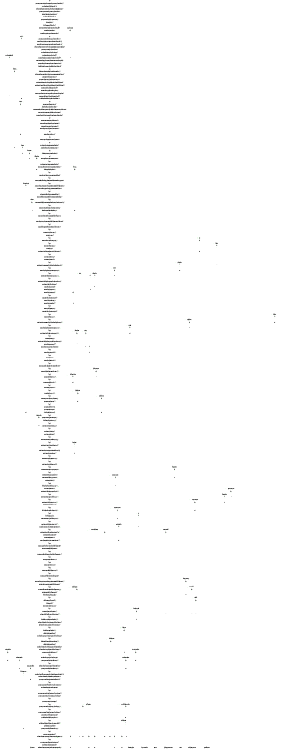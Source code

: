 digraph communication_graph {
	rankdir=BT;
	size="8,5;"
	layer_0 [ color="#ff0000" label="layer 0"];
	Government_Government_send_policy_announcements_start_Government_Gov_Start_Bond_Market [ shape = rect label="Government_Government_send_policy_announcements_start_Government_Gov_Start_Bond_Market [-14]" ];
	Government_Government_send_policy_announcements_start_Government_Gov_Start_Bond_Market -> layer_0;
	Eurostat_Eurostat_send_data_start_Eurostat_01 [ shape = rect label="Eurostat_Eurostat_send_data_start_Eurostat_01 [-26]" ];
	Eurostat_Eurostat_send_data_start_Eurostat_01 -> Government_Government_send_policy_announcements_start_Government_Gov_Start_Bond_Market;
	Clearinghouse_ClearingHouse_receive_info_dummy_start_Clearinghouse_RECEIVEDINFOSTOCK [ shape = rect label="Clearinghouse_ClearingHouse_receive_info_dummy_start_Clearinghouse_RECEIVEDINFOSTOCK [0]" ];
	Clearinghouse_ClearingHouse_receive_info_dummy_start_Clearinghouse_RECEIVEDINFOSTOCK -> Eurostat_Eurostat_send_data_start_Eurostat_01;
	Government_Government_idle_start_Government_Gov_Start_Bond_Market [ shape = rect label="Government_Government_idle_start_Government_Gov_Start_Bond_Market [0]" ];
	Government_Government_idle_start_Government_Gov_Start_Bond_Market -> Clearinghouse_ClearingHouse_receive_info_dummy_start_Clearinghouse_RECEIVEDINFOSTOCK;
	Bank_idle_start_Bank_Bank_start_credit_market_role [ shape = rect label="Bank_idle_start_Bank_Bank_start_credit_market_role [0]" ];
	Bank_idle_start_Bank_Bank_start_credit_market_role -> Government_Government_idle_start_Government_Gov_Start_Bond_Market;
	Eurostat_Eurostat_idle_start_Eurostat_01 [ shape = rect label="Eurostat_Eurostat_idle_start_Eurostat_01 [0]" ];
	Eurostat_Eurostat_idle_start_Eurostat_01 -> Bank_idle_start_Bank_Bank_start_credit_market_role;
	IGFirm_IGFirm_idle_start_IGFirm_Start_IGFirm_Productivity [ shape = rect label="IGFirm_IGFirm_idle_start_IGFirm_Start_IGFirm_Productivity [0]" ];
	IGFirm_IGFirm_idle_start_IGFirm_Start_IGFirm_Productivity -> Eurostat_Eurostat_idle_start_Eurostat_01;
	Mall_idle_start_Mall_01 [ shape = rect label="Mall_idle_start_Mall_01 [0]" ];
	Mall_idle_start_Mall_01 -> IGFirm_IGFirm_idle_start_IGFirm_Start_IGFirm_Productivity;
	Mall_Mall_reset_export_data_start_Mall_01 [ shape = rect label="Mall_Mall_reset_export_data_start_Mall_01 [0]" ];
	Mall_Mall_reset_export_data_start_Mall_01 -> Mall_idle_start_Mall_01;
	Household_Household_idle_start_Household_Household_Start_Policy_Data [ shape = rect label="Household_Household_idle_start_Household_Household_Start_Policy_Data [0]" ];
	Household_Household_idle_start_Household_Household_Start_Policy_Data -> Mall_Mall_reset_export_data_start_Mall_01;
	Firm_idle_start_Firm_Firm_is_active [ shape = rect label="Firm_idle_start_Firm_Firm_is_active [0]" ];
	Firm_idle_start_Firm_Firm_is_active -> Household_Household_idle_start_Household_Household_Start_Policy_Data;
	Firm_Firm_bankruptcy_idle_counter_start_Firm_Firm_not_active [ shape = rect label="Firm_Firm_bankruptcy_idle_counter_start_Firm_Firm_not_active [0]" ];
	Firm_Firm_bankruptcy_idle_counter_start_Firm_Firm_not_active -> Firm_idle_start_Firm_Firm_is_active;
	layer_1 [ color="#ff0000" label="layer 1"];
	layer_1 ->Firm_Firm_bankruptcy_idle_counter_start_Firm_Firm_not_active;
	Government_Government_bond_market_dummy_Gov_Start_Bond_Market_01 [ shape = rect label="Government_Government_bond_market_dummy_Gov_Start_Bond_Market_01 [-10]" ];
	Government_Government_bond_market_dummy_Gov_Start_Bond_Market_01 -> layer_1;
	Firm_Firm_bankruptcy_illiquidity_procedure_Firm_not_active_Firm_bankrupty_state_1 [ shape = rect label="Firm_Firm_bankruptcy_illiquidity_procedure_Firm_not_active_Firm_bankrupty_state_1 [-46]" ];
	Firm_Firm_bankruptcy_illiquidity_procedure_Firm_not_active_Firm_bankrupty_state_1 -> Government_Government_bond_market_dummy_Gov_Start_Bond_Market_01;
	Firm_Firm_bankruptcy_insolvency_procedure_Firm_not_active_Firm_bankrupty_state_1 [ shape = rect label="Firm_Firm_bankruptcy_insolvency_procedure_Firm_not_active_Firm_bankrupty_state_1 [-82]" ];
	Firm_Firm_bankruptcy_insolvency_procedure_Firm_not_active_Firm_bankrupty_state_1 -> Firm_Firm_bankruptcy_illiquidity_procedure_Firm_not_active_Firm_bankrupty_state_1;
	Clearinghouse_ClearingHouse_receive_orders_and_run_dummy_RECEIVEDINFOSTOCK_COMPUTEDPRICES [ shape = rect label="Clearinghouse_ClearingHouse_receive_orders_and_run_dummy_RECEIVEDINFOSTOCK_COMPUTEDPRICES [0]" ];
	Clearinghouse_ClearingHouse_receive_orders_and_run_dummy_RECEIVEDINFOSTOCK_COMPUTEDPRICES -> Firm_Firm_bankruptcy_insolvency_procedure_Firm_not_active_Firm_bankrupty_state_1;
	Government_Government_idle_Gov_Start_Bond_Market_01 [ shape = rect label="Government_Government_idle_Gov_Start_Bond_Market_01 [0]" ];
	Government_Government_idle_Gov_Start_Bond_Market_01 -> Clearinghouse_ClearingHouse_receive_orders_and_run_dummy_RECEIVEDINFOSTOCK_COMPUTEDPRICES;
	Eurostat_Eurostat_idle_01_Eurostat_Start_Monthly_Loop [ shape = rect label="Eurostat_Eurostat_idle_01_Eurostat_Start_Monthly_Loop [0]" ];
	Eurostat_Eurostat_idle_01_Eurostat_Start_Monthly_Loop -> Government_Government_idle_Gov_Start_Bond_Market_01;
	Firm_idle_Firm_is_active_Firm_Start_Macro_Data [ shape = rect label="Firm_idle_Firm_is_active_Firm_Start_Macro_Data [0]" ];
	Firm_idle_Firm_is_active_Firm_Start_Macro_Data -> Eurostat_Eurostat_idle_01_Eurostat_Start_Monthly_Loop;
	Firm_Firm_read_policy_announcements_Firm_is_active_Firm_Start_Macro_Data [ shape = rect label="Firm_Firm_read_policy_announcements_Firm_is_active_Firm_Start_Macro_Data [9]" ];
	Firm_Firm_read_policy_announcements_Firm_is_active_Firm_Start_Macro_Data -> Firm_idle_Firm_is_active_Firm_Start_Macro_Data;
	Household_Household_read_policy_announcements_start_Household_Household_Start_Policy_Data [ shape = rect label="Household_Household_read_policy_announcements_start_Household_Household_Start_Policy_Data [8]" ];
	Household_Household_read_policy_announcements_start_Household_Household_Start_Policy_Data -> Firm_Firm_read_policy_announcements_Firm_is_active_Firm_Start_Macro_Data;
	IGFirm_IGFirm_read_policy_announcements_start_IGFirm_Start_IGFirm_Productivity [ shape = rect label="IGFirm_IGFirm_read_policy_announcements_start_IGFirm_Start_IGFirm_Productivity [7]" ];
	IGFirm_IGFirm_read_policy_announcements_start_IGFirm_Start_IGFirm_Productivity -> Household_Household_read_policy_announcements_start_Household_Household_Start_Policy_Data;
	Bank_Bank_read_policy_announcements_start_Bank_Bank_start_credit_market_role [ shape = rect label="Bank_Bank_read_policy_announcements_start_Bank_Bank_start_credit_market_role [5]" ];
	Bank_Bank_read_policy_announcements_start_Bank_Bank_start_credit_market_role -> IGFirm_IGFirm_read_policy_announcements_start_IGFirm_Start_IGFirm_Productivity;
	layer_2 [ color="#ff0000" label="layer 2"];
	layer_2 ->Bank_Bank_read_policy_announcements_start_Bank_Bank_start_credit_market_role;
	Bank_Bank_communicate_identity_Bank_start_credit_market_role_Bank_01 [ shape = rect label="Bank_Bank_communicate_identity_Bank_start_credit_market_role_Bank_01 [-21]" ];
	Bank_Bank_communicate_identity_Bank_start_credit_market_role_Bank_01 -> layer_2;
	Clearinghouse_ClearingHouse_send_asset_information_dummy_COMPUTEDPRICES_end_Clearinghouse [ shape = rect label="Clearinghouse_ClearingHouse_send_asset_information_dummy_COMPUTEDPRICES_end_Clearinghouse [0]" ];
	Clearinghouse_ClearingHouse_send_asset_information_dummy_COMPUTEDPRICES_end_Clearinghouse -> Bank_Bank_communicate_identity_Bank_start_credit_market_role_Bank_01;
	IGFirm_IGFirm_idle_Start_IGFirm_Productivity_01 [ shape = rect label="IGFirm_IGFirm_idle_Start_IGFirm_Productivity_01 [0]" ];
	IGFirm_IGFirm_idle_Start_IGFirm_Productivity_01 -> Clearinghouse_ClearingHouse_send_asset_information_dummy_COMPUTEDPRICES_end_Clearinghouse;
	IGFirm_IGFirm_update_productivity_price_Start_IGFirm_Productivity_01 [ shape = rect label="IGFirm_IGFirm_update_productivity_price_Start_IGFirm_Productivity_01 [0]" ];
	IGFirm_IGFirm_update_productivity_price_Start_IGFirm_Productivity_01 -> IGFirm_IGFirm_idle_Start_IGFirm_Productivity_01;
	Household_Household_idle_Household_Start_Policy_Data_Household_Start_Financial_Market_Role [ shape = rect label="Household_Household_idle_Household_Start_Policy_Data_Household_Start_Financial_Market_Role [0]" ];
	Household_Household_idle_Household_Start_Policy_Data_Household_Start_Financial_Market_Role -> IGFirm_IGFirm_update_productivity_price_Start_IGFirm_Productivity_01;
	Household_Household_receive_data_Household_Start_Policy_Data_Household_Start_Financial_Market_Role [ shape = rect label="Household_Household_receive_data_Household_Start_Policy_Data_Household_Start_Financial_Market_Role [0]" ];
	Household_Household_receive_data_Household_Start_Policy_Data_Household_Start_Financial_Market_Role -> Household_Household_idle_Household_Start_Policy_Data_Household_Start_Financial_Market_Role;
	Firm_idle_Firm_Start_Macro_Data_Firm_End_Macro_Data [ shape = rect label="Firm_idle_Firm_Start_Macro_Data_Firm_End_Macro_Data [0]" ];
	Firm_idle_Firm_Start_Macro_Data_Firm_End_Macro_Data -> Household_Household_receive_data_Household_Start_Policy_Data_Household_Start_Financial_Market_Role;
	Firm_idle_Firm_bankrupty_state_1_Firm_bankrupty_state_3 [ shape = rect label="Firm_idle_Firm_bankrupty_state_1_Firm_bankrupty_state_3 [0]" ];
	Firm_idle_Firm_bankrupty_state_1_Firm_bankrupty_state_3 -> Firm_idle_Firm_Start_Macro_Data_Firm_End_Macro_Data;
	Firm_Firm_compute_and_send_stock_orders_dummy_Firm_bankrupty_state_1_Firm_bankrupty_state_2 [ shape = rect label="Firm_Firm_compute_and_send_stock_orders_dummy_Firm_bankrupty_state_1_Firm_bankrupty_state_2 [0]" ];
	Firm_Firm_compute_and_send_stock_orders_dummy_Firm_bankrupty_state_1_Firm_bankrupty_state_2 -> Firm_idle_Firm_bankrupty_state_1_Firm_bankrupty_state_3;
	Firm_Firm_receive_data_Firm_Start_Macro_Data_Firm_End_Macro_Data [ shape = rect label="Firm_Firm_receive_data_Firm_Start_Macro_Data_Firm_End_Macro_Data [11]" ];
	Firm_Firm_receive_data_Firm_Start_Macro_Data_Firm_End_Macro_Data -> Firm_Firm_compute_and_send_stock_orders_dummy_Firm_bankrupty_state_1_Firm_bankrupty_state_2;
	Central_Bank_Central_Bank_read_bond_update_start_Central_Bank_00 [ shape = rect label="Central_Bank_Central_Bank_read_bond_update_start_Central_Bank_00 [10]" ];
	Central_Bank_Central_Bank_read_bond_update_start_Central_Bank_00 -> Firm_Firm_receive_data_Firm_Start_Macro_Data_Firm_End_Macro_Data;
	layer_3 [ color="#ff0000" label="layer 3"];
	layer_3 ->Central_Bank_Central_Bank_read_bond_update_start_Central_Bank_00;
	IGFirm_IGFirm_send_quality_price_info_01_02 [ shape = rect label="IGFirm_IGFirm_send_quality_price_info_01_02 [-8]" ];
	IGFirm_IGFirm_send_quality_price_info_01_02 -> layer_3;
	Bank_Bank_send_accountInterest_Bank_01_Bank_02 [ shape = rect label="Bank_Bank_send_accountInterest_Bank_01_Bank_02 [0]" ];
	Bank_Bank_send_accountInterest_Bank_01_Bank_02 -> IGFirm_IGFirm_send_quality_price_info_01_02;
	Household_Household_financial_market_dummy_Household_Start_Financial_Market_Role_Household_Start_Labour_Role [ shape = rect label="Household_Household_financial_market_dummy_Household_Start_Financial_Market_Role_Household_Start_Labour_Role [0]" ];
	Household_Household_financial_market_dummy_Household_Start_Financial_Market_Role_Household_Start_Labour_Role -> Bank_Bank_send_accountInterest_Bank_01_Bank_02;
	Firm_Firm_send_info_dummy_Firm_End_Macro_Data_Firm_Start_Producer_Role [ shape = rect label="Firm_Firm_send_info_dummy_Firm_End_Macro_Data_Firm_Start_Producer_Role [0]" ];
	Firm_Firm_send_info_dummy_Firm_End_Macro_Data_Firm_Start_Producer_Role -> Household_Household_financial_market_dummy_Household_Start_Financial_Market_Role_Household_Start_Labour_Role;
	Firm_Firm_read_stock_transactions_dummy_Firm_bankrupty_state_2_Firm_bankrupty_state_3 [ shape = rect label="Firm_Firm_read_stock_transactions_dummy_Firm_bankrupty_state_2_Firm_bankrupty_state_3 [0]" ];
	Firm_Firm_read_stock_transactions_dummy_Firm_bankrupty_state_2_Firm_bankrupty_state_3 -> Firm_Firm_send_info_dummy_Firm_End_Macro_Data_Firm_Start_Producer_Role;
	layer_4 [ color="#ff0000" label="layer 4"];
	layer_4 ->Firm_Firm_read_stock_transactions_dummy_Firm_bankrupty_state_2_Firm_bankrupty_state_3;
	Household_Household_idle_Household_Start_Labour_Role_01a [ shape = rect label="Household_Household_idle_Household_Start_Labour_Role_01a [0]" ];
	Household_Household_idle_Household_Start_Labour_Role_01a -> layer_4;
	Firm_Firm_reset_bankruptcy_flags_Firm_bankrupty_state_3_end_Firm [ shape = rect label="Firm_Firm_reset_bankruptcy_flags_Firm_bankrupty_state_3_end_Firm [0]" ];
	Firm_Firm_reset_bankruptcy_flags_Firm_bankrupty_state_3_end_Firm -> Household_Household_idle_Household_Start_Labour_Role_01a;
	Firm_Firm_set_quantities_zero_Firm_Start_Producer_Role_00b [ shape = rect label="Firm_Firm_set_quantities_zero_Firm_Start_Producer_Role_00b [0]" ];
	Firm_Firm_set_quantities_zero_Firm_Start_Producer_Role_00b -> Firm_Firm_reset_bankruptcy_flags_Firm_bankrupty_state_3_end_Firm;
	Firm_Firm_calc_production_quantity_Firm_Start_Producer_Role_01 [ shape = rect label="Firm_Firm_calc_production_quantity_Firm_Start_Producer_Role_01 [0]" ];
	Firm_Firm_calc_production_quantity_Firm_Start_Producer_Role_01 -> Firm_Firm_set_quantities_zero_Firm_Start_Producer_Role_00b;
	layer_5 [ color="#ff0000" label="layer 5"];
	layer_5 ->Firm_Firm_calc_production_quantity_Firm_Start_Producer_Role_01;
	Firm_Firm_calc_input_demands_01_02 [ shape = rect label="Firm_Firm_calc_input_demands_01_02 [8]" ];
	Firm_Firm_calc_input_demands_01_02 -> layer_5;
	layer_6 [ color="#ff0000" label="layer 6"];
	layer_6 ->Firm_Firm_calc_input_demands_01_02;
	Firm_Firm_compute_total_liquidity_needs_02_Firm_Start_Credit_Role [ shape = rect label="Firm_Firm_compute_total_liquidity_needs_02_Firm_Start_Credit_Role [0]" ];
	Firm_Firm_compute_total_liquidity_needs_02_Firm_Start_Credit_Role -> layer_6;
	layer_7 [ color="#ff0000" label="layer 7"];
	layer_7 ->Firm_Firm_compute_total_liquidity_needs_02_Firm_Start_Credit_Role;
	Firm_idle_Firm_Start_Credit_Role_Firm_End_External_Financing [ shape = rect label="Firm_idle_Firm_Start_Credit_Role_Firm_End_External_Financing [0]" ];
	Firm_idle_Firm_Start_Credit_Role_Firm_End_External_Financing -> layer_7;
	Firm_Firm_ask_loan_Firm_Start_Credit_Role_Firm_Credit_02 [ shape = rect label="Firm_Firm_ask_loan_Firm_Start_Credit_Role_Firm_Credit_02 [21]" ];
	Firm_Firm_ask_loan_Firm_Start_Credit_Role_Firm_Credit_02 -> Firm_idle_Firm_Start_Credit_Role_Firm_End_External_Financing;
	layer_8 [ color="#ff0000" label="layer 8"];
	layer_8 ->Firm_Firm_ask_loan_Firm_Start_Credit_Role_Firm_Credit_02;
	Bank_Bank_decide_credit_conditions_Bank_02_Bank_03 [ shape = rect label="Bank_Bank_decide_credit_conditions_Bank_02_Bank_03 [0]" ];
	Bank_Bank_decide_credit_conditions_Bank_02_Bank_03 -> layer_8;
	layer_9 [ color="#ff0000" label="layer 9"];
	layer_9 ->Bank_Bank_decide_credit_conditions_Bank_02_Bank_03;
	Firm_Firm_get_loan_Firm_Credit_02_Firm_End_Credit_Role [ shape = rect label="Firm_Firm_get_loan_Firm_Credit_02_Firm_End_Credit_Role [0]" ];
	Firm_Firm_get_loan_Firm_Credit_02_Firm_End_Credit_Role -> layer_9;
	layer_10 [ color="#ff0000" label="layer 10"];
	layer_10 ->Firm_Firm_get_loan_Firm_Credit_02_Firm_End_Credit_Role;
	Firm_idle_Firm_End_Credit_Role_Firm_End_External_Financing [ shape = rect label="Firm_idle_Firm_End_Credit_Role_Firm_End_External_Financing [0]" ];
	Firm_idle_Firm_End_Credit_Role_Firm_End_External_Financing -> layer_10;
	Firm_Firm_compute_and_send_stock_orders_dummy_Firm_End_Credit_Role_0003 [ shape = rect label="Firm_Firm_compute_and_send_stock_orders_dummy_Firm_End_Credit_Role_0003 [0]" ];
	Firm_Firm_compute_and_send_stock_orders_dummy_Firm_End_Credit_Role_0003 -> Firm_idle_Firm_End_Credit_Role_Firm_End_External_Financing;
	Bank_Bank_give_loan_Bank_03_Bank_04 [ shape = rect label="Bank_Bank_give_loan_Bank_03_Bank_04 [1]" ];
	Bank_Bank_give_loan_Bank_03_Bank_04 -> Firm_Firm_compute_and_send_stock_orders_dummy_Firm_End_Credit_Role_0003;
	layer_11 [ color="#ff0000" label="layer 11"];
	layer_11 ->Bank_Bank_give_loan_Bank_03_Bank_04;
	Firm_Firm_read_stock_transactions_dummy_0003_End_Firm_Financial_Role [ shape = rect label="Firm_Firm_read_stock_transactions_dummy_0003_End_Firm_Financial_Role [0]" ];
	Firm_Firm_read_stock_transactions_dummy_0003_End_Firm_Financial_Role -> layer_11;
	layer_12 [ color="#ff0000" label="layer 12"];
	layer_12 ->Firm_Firm_read_stock_transactions_dummy_0003_End_Firm_Financial_Role;
	Firm_Firm_check_financial_and_bankruptcy_state_End_Firm_Financial_Role_Firm_bankruptcy_checked [ shape = rect label="Firm_Firm_check_financial_and_bankruptcy_state_End_Firm_Financial_Role_Firm_bankruptcy_checked [0]" ];
	Firm_Firm_check_financial_and_bankruptcy_state_End_Firm_Financial_Role_Firm_bankruptcy_checked -> layer_12;
	layer_13 [ color="#ff0000" label="layer 13"];
	layer_13 ->Firm_Firm_check_financial_and_bankruptcy_state_End_Firm_Financial_Role_Firm_bankruptcy_checked;
	Firm_Firm_set_bankruptcy_illiquidity_Firm_bankruptcy_checked_Firm_End_Financial_Management_Role [ shape = rect label="Firm_Firm_set_bankruptcy_illiquidity_Firm_bankruptcy_checked_Firm_End_Financial_Management_Role [-51]" ];
	Firm_Firm_set_bankruptcy_illiquidity_Firm_bankruptcy_checked_Firm_End_Financial_Management_Role -> layer_13;
	Firm_Firm_not_in_bankruptcy_Firm_bankruptcy_checked_Firm_checks_financial_crisis [ shape = rect label="Firm_Firm_not_in_bankruptcy_Firm_bankruptcy_checked_Firm_checks_financial_crisis [0]" ];
	Firm_Firm_not_in_bankruptcy_Firm_bankruptcy_checked_Firm_checks_financial_crisis -> Firm_Firm_set_bankruptcy_illiquidity_Firm_bankruptcy_checked_Firm_End_Financial_Management_Role;
	layer_14 [ color="#ff0000" label="layer 14"];
	layer_14 ->Firm_Firm_not_in_bankruptcy_Firm_bankruptcy_checked_Firm_checks_financial_crisis;
	Firm_idle_Firm_checks_financial_crisis_Firm_End_External_Financing [ shape = rect label="Firm_idle_Firm_checks_financial_crisis_Firm_End_External_Financing [0]" ];
	Firm_idle_Firm_checks_financial_crisis_Firm_End_External_Financing -> layer_14;
	Firm_Firm_in_financial_crisis_Firm_checks_financial_crisis_Firm_End_External_Financing [ shape = rect label="Firm_Firm_in_financial_crisis_Firm_checks_financial_crisis_Firm_End_External_Financing [0]" ];
	Firm_Firm_in_financial_crisis_Firm_checks_financial_crisis_Firm_End_External_Financing -> Firm_idle_Firm_checks_financial_crisis_Firm_End_External_Financing;
	layer_15 [ color="#ff0000" label="layer 15"];
	layer_15 ->Firm_Firm_in_financial_crisis_Firm_checks_financial_crisis_Firm_End_External_Financing;
	Firm_Firm_execute_financial_payments_Firm_End_External_Financing_Firm_Start_Public_Sector_Role [ shape = rect label="Firm_Firm_execute_financial_payments_Firm_End_External_Financing_Firm_Start_Public_Sector_Role [-154]" ];
	Firm_Firm_execute_financial_payments_Firm_End_External_Financing_Firm_Start_Public_Sector_Role -> layer_15;
	layer_16 [ color="#ff0000" label="layer 16"];
	layer_16 ->Firm_Firm_execute_financial_payments_Firm_End_External_Financing_Firm_Start_Public_Sector_Role;
	Firm_Firm_send_subsidy_notification_Firm_Start_Public_Sector_Role_005 [ shape = rect label="Firm_Firm_send_subsidy_notification_Firm_Start_Public_Sector_Role_005 [-105]" ];
	Firm_Firm_send_subsidy_notification_Firm_Start_Public_Sector_Role_005 -> layer_16;
	Bank_Bank_receive_installment_Bank_04_Bank_05 [ shape = rect label="Bank_Bank_receive_installment_Bank_04_Bank_05 [11]" ];
	Bank_Bank_receive_installment_Bank_04_Bank_05 -> Firm_Firm_send_subsidy_notification_Firm_Start_Public_Sector_Role_005;
	layer_17 [ color="#ff0000" label="layer 17"];
	layer_17 ->Bank_Bank_receive_installment_Bank_04_Bank_05;
	Firm_Firm_send_transfer_notification_005_Firm_End_Financial_Management [ shape = rect label="Firm_Firm_send_transfer_notification_005_Firm_End_Financial_Management [-106]" ];
	Firm_Firm_send_transfer_notification_005_Firm_End_Financial_Management -> layer_17;
	layer_18 [ color="#ff0000" label="layer 18"];
	layer_18 ->Firm_Firm_send_transfer_notification_005_Firm_End_Financial_Management;
	Firm_Firm_calc_production_quantity_2_Firm_End_Financial_Management_Firm_Start_Labour_Role [ shape = rect label="Firm_Firm_calc_production_quantity_2_Firm_End_Financial_Management_Firm_Start_Labour_Role [0]" ];
	Firm_Firm_calc_production_quantity_2_Firm_End_Financial_Management_Firm_Start_Labour_Role -> layer_18;
	layer_19 [ color="#ff0000" label="layer 19"];
	layer_19 ->Firm_Firm_calc_production_quantity_2_Firm_End_Financial_Management_Firm_Start_Labour_Role;
	Firm_Firm_calculate_specific_skills_and_wage_offer_Firm_Start_Labour_Role_011 [ shape = rect label="Firm_Firm_calculate_specific_skills_and_wage_offer_Firm_Start_Labour_Role_011 [0]" ];
	Firm_Firm_calculate_specific_skills_and_wage_offer_Firm_Start_Labour_Role_011 -> layer_19;
	layer_20 [ color="#ff0000" label="layer 20"];
	layer_20 ->Firm_Firm_calculate_specific_skills_and_wage_offer_Firm_Start_Labour_Role_011;
	Firm_Firm_send_redundancies_011_03ccc [ shape = rect label="Firm_Firm_send_redundancies_011_03ccc [-2]" ];
	Firm_Firm_send_redundancies_011_03ccc -> layer_20;
	Firm_Firm_idle_011_03ccc [ shape = rect label="Firm_Firm_idle_011_03ccc [0]" ];
	Firm_Firm_idle_011_03ccc -> Firm_Firm_send_redundancies_011_03ccc;
	layer_21 [ color="#ff0000" label="layer 21"];
	layer_21 ->Firm_Firm_idle_011_03ccc;
	Firm_Firm_send_random_redundancies_03ccc_04ccc [ shape = rect label="Firm_Firm_send_random_redundancies_03ccc_04ccc [-1]" ];
	Firm_Firm_send_random_redundancies_03ccc_04ccc -> layer_21;
	layer_22 [ color="#ff0000" label="layer 22"];
	layer_22 ->Firm_Firm_send_random_redundancies_03ccc_04ccc;
	Firm_Firm_send_vacancies_04ccc_03 [ shape = rect label="Firm_Firm_send_vacancies_04ccc_03 [-3]" ];
	Firm_Firm_send_vacancies_04ccc_03 -> layer_22;
	Firm_idle_04ccc_03c [ shape = rect label="Firm_idle_04ccc_03c [0]" ];
	Firm_idle_04ccc_03c -> Firm_Firm_send_vacancies_04ccc_03;
	Household_Household_read_firing_messages_Household_Start_Labour_Role_01d [ shape = rect label="Household_Household_read_firing_messages_Household_Start_Labour_Role_01d [1]" ];
	Household_Household_read_firing_messages_Household_Start_Labour_Role_01d -> Firm_idle_04ccc_03c;
	layer_23 [ color="#ff0000" label="layer 23"];
	layer_23 ->Household_Household_read_firing_messages_Household_Start_Labour_Role_01d;
	Household_Household_idle_01d_06 [ shape = rect label="Household_Household_idle_01d_06 [0]" ];
	Household_Household_idle_01d_06 -> layer_23;
	Household_Household_idle_01d_01a [ shape = rect label="Household_Household_idle_01d_01a [0]" ];
	Household_Household_idle_01d_01a -> Household_Household_idle_01d_06;
	layer_24 [ color="#ff0000" label="layer 24"];
	layer_24 ->Household_Household_idle_01d_01a;
	Household_Household_UNEMPLOYED_read_job_vacancies_and_send_applications_01a_01 [ shape = rect label="Household_Household_UNEMPLOYED_read_job_vacancies_and_send_applications_01a_01 [3]" ];
	Household_Household_UNEMPLOYED_read_job_vacancies_and_send_applications_01a_01 -> layer_24;
	layer_25 [ color="#ff0000" label="layer 25"];
	layer_25 ->Household_Household_UNEMPLOYED_read_job_vacancies_and_send_applications_01a_01;
	Firm_Firm_read_job_applications_send_job_offer_or_rejection_03_04 [ shape = rect label="Firm_Firm_read_job_applications_send_job_offer_or_rejection_03_04 [0]" ];
	Firm_Firm_read_job_applications_send_job_offer_or_rejection_03_04 -> layer_25;
	layer_26 [ color="#ff0000" label="layer 26"];
	layer_26 ->Firm_Firm_read_job_applications_send_job_offer_or_rejection_03_04;
	Household_Household_read_job_offers_send_response_01_02 [ shape = rect label="Household_Household_read_job_offers_send_response_01_02 [-16]" ];
	Household_Household_read_job_offers_send_response_01_02 -> layer_26;
	layer_27 [ color="#ff0000" label="layer 27"];
	layer_27 ->Household_Household_read_job_offers_send_response_01_02;
	Household_Household_read_application_rejection_update_wage_reservation_02_03 [ shape = rect label="Household_Household_read_application_rejection_update_wage_reservation_02_03 [0]" ];
	Household_Household_read_application_rejection_update_wage_reservation_02_03 -> layer_27;
	Household_Household_finish_labour_market_02_06 [ shape = rect label="Household_Household_finish_labour_market_02_06 [0]" ];
	Household_Household_finish_labour_market_02_06 -> Household_Household_read_application_rejection_update_wage_reservation_02_03;
	Firm_Firm_read_job_responses_04_05a [ shape = rect label="Firm_Firm_read_job_responses_04_05a [5]" ];
	Firm_Firm_read_job_responses_04_05a -> Household_Household_finish_labour_market_02_06;
	Firm_Firm_read_job_quitting_00b_09c [ shape = rect label="Firm_Firm_read_job_quitting_00b_09c [4]" ];
	Firm_Firm_read_job_quitting_00b_09c -> Firm_Firm_read_job_responses_04_05a;
	Firm_Firm_read_job_quitting_03c_03d [ shape = rect label="Firm_Firm_read_job_quitting_03c_03d [3]" ];
	Firm_Firm_read_job_quitting_03c_03d -> Firm_Firm_read_job_quitting_00b_09c;
	layer_28 [ color="#ff0000" label="layer 28"];
	layer_28 ->Firm_Firm_read_job_quitting_03c_03d;
	Firm_Firm_finish_labour_market_first_round_03d_09a [ shape = rect label="Firm_Firm_finish_labour_market_first_round_03d_09a [0]" ];
	Firm_Firm_finish_labour_market_first_round_03d_09a -> layer_28;
	Firm_Firm_start_labour_market_03d_06 [ shape = rect label="Firm_Firm_start_labour_market_03d_06 [0]" ];
	Firm_Firm_start_labour_market_03d_06 -> Firm_Firm_finish_labour_market_first_round_03d_09a;
	Firm_Firm_read_job_quitting_05a_05b [ shape = rect label="Firm_Firm_read_job_quitting_05a_05b [4]" ];
	Firm_Firm_read_job_quitting_05a_05b -> Firm_Firm_start_labour_market_03d_06;
	layer_29 [ color="#ff0000" label="layer 29"];
	layer_29 ->Firm_Firm_read_job_quitting_05a_05b;
	Firm_Firm_update_wage_offer_05b_06 [ shape = rect label="Firm_Firm_update_wage_offer_05b_06 [0]" ];
	Firm_Firm_update_wage_offer_05b_06 -> layer_29;
	Firm_Firm_finish_labour_market_first_round_05b_09a [ shape = rect label="Firm_Firm_finish_labour_market_first_round_05b_09a [0]" ];
	Firm_Firm_finish_labour_market_first_round_05b_09a -> Firm_Firm_update_wage_offer_05b_06;
	layer_30 [ color="#ff0000" label="layer 30"];
	layer_30 ->Firm_Firm_finish_labour_market_first_round_05b_09a;
	Firm_Firm_send_vacancies_2_06_07 [ shape = rect label="Firm_Firm_send_vacancies_2_06_07 [-1]" ];
	Firm_Firm_send_vacancies_2_06_07 -> layer_30;
	layer_31 [ color="#ff0000" label="layer 31"];
	layer_31 ->Firm_Firm_send_vacancies_2_06_07;
	Household_Household_UNEMPLOYED_read_job_vacancies_and_send_applications_2_03_04 [ shape = rect label="Household_Household_UNEMPLOYED_read_job_vacancies_and_send_applications_2_03_04 [0]" ];
	Household_Household_UNEMPLOYED_read_job_vacancies_and_send_applications_2_03_04 -> layer_31;
	layer_32 [ color="#ff0000" label="layer 32"];
	layer_32 ->Household_Household_UNEMPLOYED_read_job_vacancies_and_send_applications_2_03_04;
	Firm_Firm_read_job_applications_send_job_offer_or_rejection_2_07_08 [ shape = rect label="Firm_Firm_read_job_applications_send_job_offer_or_rejection_2_07_08 [0]" ];
	Firm_Firm_read_job_applications_send_job_offer_or_rejection_2_07_08 -> layer_32;
	layer_33 [ color="#ff0000" label="layer 33"];
	layer_33 ->Firm_Firm_read_job_applications_send_job_offer_or_rejection_2_07_08;
	Household_Household_read_job_offers_send_response_2_04_05 [ shape = rect label="Household_Household_read_job_offers_send_response_2_04_05 [-12]" ];
	Household_Household_read_job_offers_send_response_2_04_05 -> layer_33;
	layer_34 [ color="#ff0000" label="layer 34"];
	layer_34 ->Household_Household_read_job_offers_send_response_2_04_05;
	Household_Household_idle_05_06 [ shape = rect label="Household_Household_idle_05_06 [0]" ];
	Household_Household_idle_05_06 -> layer_34;
	Household_Household_read_application_rejection_update_wage_reservation_2_05_06 [ shape = rect label="Household_Household_read_application_rejection_update_wage_reservation_2_05_06 [0]" ];
	Household_Household_read_application_rejection_update_wage_reservation_2_05_06 -> Household_Household_idle_05_06;
	Firm_Firm_read_job_responses_2_08_09a [ shape = rect label="Firm_Firm_read_job_responses_2_08_09a [4]" ];
	Firm_Firm_read_job_responses_2_08_09a -> Household_Household_read_application_rejection_update_wage_reservation_2_05_06;
	Firm_Firm_read_job_quitting_2_09c_Firm_Start_Seller_Role [ shape = rect label="Firm_Firm_read_job_quitting_2_09c_Firm_Start_Seller_Role [3]" ];
	Firm_Firm_read_job_quitting_2_09c_Firm_Start_Seller_Role -> Firm_Firm_read_job_responses_2_08_09a;
	layer_35 [ color="#ff0000" label="layer 35"];
	layer_35 ->Firm_Firm_read_job_quitting_2_09c_Firm_Start_Seller_Role;
	Firm_Firm_read_job_quitting_2_09a_09b [ shape = rect label="Firm_Firm_read_job_quitting_2_09a_09b [2]" ];
	Firm_Firm_read_job_quitting_2_09a_09b -> layer_35;
	layer_36 [ color="#ff0000" label="layer 36"];
	layer_36 ->Firm_Firm_read_job_quitting_2_09a_09b;
	Firm_Firm_idle_09b_10 [ shape = rect label="Firm_Firm_idle_09b_10 [0]" ];
	Firm_Firm_idle_09b_10 -> layer_36;
	Firm_Firm_update_wage_offer_2_09b_10 [ shape = rect label="Firm_Firm_update_wage_offer_2_09b_10 [0]" ];
	Firm_Firm_update_wage_offer_2_09b_10 -> Firm_Firm_idle_09b_10;
	layer_37 [ color="#ff0000" label="layer 37"];
	layer_37 ->Firm_Firm_update_wage_offer_2_09b_10;
	Firm_Firm_compute_mean_wage_specific_skills_10_Firm_End_Labour_Role [ shape = rect label="Firm_Firm_compute_mean_wage_specific_skills_10_Firm_End_Labour_Role [0]" ];
	Firm_Firm_compute_mean_wage_specific_skills_10_Firm_End_Labour_Role -> layer_37;
	layer_38 [ color="#ff0000" label="layer 38"];
	layer_38 ->Firm_Firm_compute_mean_wage_specific_skills_10_Firm_End_Labour_Role;
	Firm_Firm_send_capital_demand_Firm_End_Labour_Role_11a [ shape = rect label="Firm_Firm_send_capital_demand_Firm_End_Labour_Role_11a [-1]" ];
	Firm_Firm_send_capital_demand_Firm_End_Labour_Role_11a -> layer_38;
	layer_39 [ color="#ff0000" label="layer 39"];
	layer_39 ->Firm_Firm_send_capital_demand_Firm_End_Labour_Role_11a;
	IGFirm_IGFirm_send_capital_good_02_03 [ shape = rect label="IGFirm_IGFirm_send_capital_good_02_03 [0]" ];
	IGFirm_IGFirm_send_capital_good_02_03 -> layer_39;
	layer_40 [ color="#ff0000" label="layer 40"];
	layer_40 ->IGFirm_IGFirm_send_capital_good_02_03;
	Firm_Firm_receive_capital_goods_11a_11b [ shape = rect label="Firm_Firm_receive_capital_goods_11a_11b [1]" ];
	Firm_Firm_receive_capital_goods_11a_11b -> layer_40;
	layer_41 [ color="#ff0000" label="layer 41"];
	layer_41 ->Firm_Firm_receive_capital_goods_11a_11b;
	Firm_Firm_execute_production_11b_11 [ shape = rect label="Firm_Firm_execute_production_11b_11 [0]" ];
	Firm_Firm_execute_production_11b_11 -> layer_41;
	layer_42 [ color="#ff0000" label="layer 42"];
	layer_42 ->Firm_Firm_execute_production_11b_11;
	Firm_Firm_calc_pay_costs_11_12 [ shape = rect label="Firm_Firm_calc_pay_costs_11_12 [-15]" ];
	Firm_Firm_calc_pay_costs_11_12 -> layer_42;
	layer_43 [ color="#ff0000" label="layer 43"];
	layer_43 ->Firm_Firm_calc_pay_costs_11_12;
	Firm_Firm_send_goods_to_mall_12_Firm_Start_Seller_Role [ shape = rect label="Firm_Firm_send_goods_to_mall_12_Firm_Start_Seller_Role [-3]" ];
	Firm_Firm_send_goods_to_mall_12_Firm_Start_Seller_Role -> layer_43;
	IGFirm_IGFirm_receive_payment_03_04 [ shape = rect label="IGFirm_IGFirm_receive_payment_03_04 [1]" ];
	IGFirm_IGFirm_receive_payment_03_04 -> Firm_Firm_send_goods_to_mall_12_Firm_Start_Seller_Role;
	layer_44 [ color="#ff0000" label="layer 44"];
	layer_44 ->IGFirm_IGFirm_receive_payment_03_04;
	IGFirm_IGFirm_pay_taxes_04_04b [ shape = rect label="IGFirm_IGFirm_pay_taxes_04_04b [-55]" ];
	IGFirm_IGFirm_pay_taxes_04_04b -> layer_44;
	IGFirm_IGFirm_idle_04_end_IGFirm [ shape = rect label="IGFirm_IGFirm_idle_04_end_IGFirm [0]" ];
	IGFirm_IGFirm_idle_04_end_IGFirm -> IGFirm_IGFirm_pay_taxes_04_04b;
	Mall_Mall_update_mall_stock_01_02 [ shape = rect label="Mall_Mall_update_mall_stock_01_02 [54]" ];
	Mall_Mall_update_mall_stock_01_02 -> IGFirm_IGFirm_idle_04_end_IGFirm;
	layer_45 [ color="#ff0000" label="layer 45"];
	layer_45 ->Mall_Mall_update_mall_stock_01_02;
	IGFirm_IGFirm_dividend_payment_04b_end_IGFirm [ shape = rect label="IGFirm_IGFirm_dividend_payment_04b_end_IGFirm [-2]" ];
	IGFirm_IGFirm_dividend_payment_04b_end_IGFirm -> layer_45;
	Mall_Mall_send_quality_price_info_1_02_03 [ shape = rect label="Mall_Mall_send_quality_price_info_1_02_03 [-12]" ];
	Mall_Mall_send_quality_price_info_1_02_03 -> IGFirm_IGFirm_dividend_payment_04b_end_IGFirm;
	layer_46 [ color="#ff0000" label="layer 46"];
	layer_46 ->Mall_Mall_send_quality_price_info_1_02_03;
	Household_Household_receive_dividends_06_06b [ shape = rect label="Household_Household_receive_dividends_06_06b [2]" ];
	Household_Household_receive_dividends_06_06b -> layer_46;
	layer_47 [ color="#ff0000" label="layer 47"];
	layer_47 ->Household_Household_receive_dividends_06_06b;
	Household_Household_idle_06b_06c [ shape = rect label="Household_Household_idle_06b_06c [0]" ];
	Household_Household_idle_06b_06c -> layer_47;
	Household_Household_idle_06b_09 [ shape = rect label="Household_Household_idle_06b_09 [0]" ];
	Household_Household_idle_06b_09 -> Household_Household_idle_06b_06c;
	layer_48 [ color="#ff0000" label="layer 48"];
	layer_48 ->Household_Household_idle_06b_09;
	Household_Household_send_subsidy_notification_06c_06d [ shape = rect label="Household_Household_send_subsidy_notification_06c_06d [-53]" ];
	Household_Household_send_subsidy_notification_06c_06d -> layer_48;
	layer_49 [ color="#ff0000" label="layer 49"];
	layer_49 ->Household_Household_send_subsidy_notification_06c_06d;
	Household_Household_send_transfer_notification_06d_06e [ shape = rect label="Household_Household_send_transfer_notification_06d_06e [-54]" ];
	Household_Household_send_transfer_notification_06d_06e -> layer_49;
	layer_50 [ color="#ff0000" label="layer 50"];
	layer_50 ->Household_Household_send_transfer_notification_06d_06e;
	Household_Household_send_unemployment_benefit_notification_06e_08 [ shape = rect label="Household_Household_send_unemployment_benefit_notification_06e_08 [-55]" ];
	Household_Household_send_unemployment_benefit_notification_06e_08 -> layer_50;
	Household_Household_receive_wage_06e_07 [ shape = rect label="Household_Household_receive_wage_06e_07 [2]" ];
	Household_Household_receive_wage_06e_07 -> Household_Household_send_unemployment_benefit_notification_06e_08;
	layer_51 [ color="#ff0000" label="layer 51"];
	layer_51 ->Household_Household_receive_wage_06e_07;
	Household_Household_update_specific_skills_07_08 [ shape = rect label="Household_Household_update_specific_skills_07_08 [-20]" ];
	Household_Household_update_specific_skills_07_08 -> layer_51;
	layer_52 [ color="#ff0000" label="layer 52"];
	layer_52 ->Household_Household_update_specific_skills_07_08;
	Household_Household_send_tax_payment_08_08b [ shape = rect label="Household_Household_send_tax_payment_08_08b [-43]" ];
	Household_Household_send_tax_payment_08_08b -> layer_52;
	layer_53 [ color="#ff0000" label="layer 53"];
	layer_53 ->Household_Household_send_tax_payment_08_08b;
	Household_Household_determine_consumption_budget_08b_09 [ shape = rect label="Household_Household_determine_consumption_budget_08b_09 [0]" ];
	Household_Household_determine_consumption_budget_08b_09 -> layer_53;
	layer_54 [ color="#ff0000" label="layer 54"];
	layer_54 ->Household_Household_determine_consumption_budget_08b_09;
	Household_Household_shifting_consumption_day_09_15 [ shape = rect label="Household_Household_shifting_consumption_day_09_15 [0]" ];
	Household_Household_shifting_consumption_day_09_15 -> layer_54;
	Household_Household_rank_and_buy_goods_1_09_09b [ shape = rect label="Household_Household_rank_and_buy_goods_1_09_09b [0]" ];
	Household_Household_rank_and_buy_goods_1_09_09b -> Household_Household_shifting_consumption_day_09_15;
	Household_Household_idle_09_15 [ shape = rect label="Household_Household_idle_09_15 [0]" ];
	Household_Household_idle_09_15 -> Household_Household_rank_and_buy_goods_1_09_09b;
	layer_55 [ color="#ff0000" label="layer 55"];
	layer_55 ->Household_Household_idle_09_15;
	Mall_Mall_update_mall_stocks_sales_rationing_1_03_04 [ shape = rect label="Mall_Mall_update_mall_stocks_sales_rationing_1_03_04 [-7]" ];
	Mall_Mall_update_mall_stocks_sales_rationing_1_03_04 -> layer_55;
	Household_Household_idle_09b_10 [ shape = rect label="Household_Household_idle_09b_10 [0]" ];
	Household_Household_idle_09b_10 -> Mall_Mall_update_mall_stocks_sales_rationing_1_03_04;
	Household_Household_back_shifting_consumption_day_09b_10 [ shape = rect label="Household_Household_back_shifting_consumption_day_09b_10 [0]" ];
	Household_Household_back_shifting_consumption_day_09b_10 -> Household_Household_idle_09b_10;
	layer_56 [ color="#ff0000" label="layer 56"];
	layer_56 ->Household_Household_back_shifting_consumption_day_09b_10;
	Household_Household_receive_goods_read_rationing_10_11 [ shape = rect label="Household_Household_receive_goods_read_rationing_10_11 [1]" ];
	Household_Household_receive_goods_read_rationing_10_11 -> layer_56;
	layer_57 [ color="#ff0000" label="layer 57"];
	layer_57 ->Household_Household_receive_goods_read_rationing_10_11;
	Household_Household_rank_and_buy_goods_2_11_12 [ shape = rect label="Household_Household_rank_and_buy_goods_2_11_12 [-2]" ];
	Household_Household_rank_and_buy_goods_2_11_12 -> layer_57;
	Household_Household_set_values_zero_11_14 [ shape = rect label="Household_Household_set_values_zero_11_14 [0]" ];
	Household_Household_set_values_zero_11_14 -> Household_Household_rank_and_buy_goods_2_11_12;
	layer_58 [ color="#ff0000" label="layer 58"];
	layer_58 ->Household_Household_set_values_zero_11_14;
	Mall_Mall_update_mall_stocks_sales_rationing_2_04_05 [ shape = rect label="Mall_Mall_update_mall_stocks_sales_rationing_2_04_05 [0]" ];
	Mall_Mall_update_mall_stocks_sales_rationing_2_04_05 -> layer_58;
	layer_59 [ color="#ff0000" label="layer 59"];
	layer_59 ->Mall_Mall_update_mall_stocks_sales_rationing_2_04_05;
	Mall_Mall_pay_firm_05_05a [ shape = rect label="Mall_Mall_pay_firm_05_05a [-3]" ];
	Mall_Mall_pay_firm_05_05a -> layer_59;
	Household_Household_receive_goods_read_rationing_2_12_14 [ shape = rect label="Household_Household_receive_goods_read_rationing_2_12_14 [2]" ];
	Household_Household_receive_goods_read_rationing_2_12_14 -> Mall_Mall_pay_firm_05_05a;
	layer_60 [ color="#ff0000" label="layer 60"];
	layer_60 ->Household_Household_receive_goods_read_rationing_2_12_14;
	Household_Household_handle_leftover_budget_14_15 [ shape = rect label="Household_Household_handle_leftover_budget_14_15 [-134]" ];
	Household_Household_handle_leftover_budget_14_15 -> layer_60;
	Firm_Firm_calc_revenue_Firm_Start_Seller_Role_Firm_End_Seller_Role [ shape = rect label="Firm_Firm_calc_revenue_Firm_Start_Seller_Role_Firm_End_Seller_Role [3]" ];
	Firm_Firm_calc_revenue_Firm_Start_Seller_Role_Firm_End_Seller_Role -> Household_Household_handle_leftover_budget_14_15;
	layer_61 [ color="#ff0000" label="layer 61"];
	layer_61 ->Firm_Firm_calc_revenue_Firm_Start_Seller_Role_Firm_End_Seller_Role;
	Household_Household_send_data_to_Eurostat_15_end_Household [ shape = rect label="Household_Household_send_data_to_Eurostat_15_end_Household [-123]" ];
	Household_Household_send_data_to_Eurostat_15_end_Household -> layer_61;
	Household_Household_idle_15_end_Household [ shape = rect label="Household_Household_idle_15_end_Household [0]" ];
	Household_Household_idle_15_end_Household -> Household_Household_send_data_to_Eurostat_15_end_Household;
	Firm_idle_Firm_End_Seller_Role_14 [ shape = rect label="Firm_idle_Firm_End_Seller_Role_14 [0]" ];
	Firm_idle_Firm_End_Seller_Role_14 -> Household_Household_idle_15_end_Household;
	Firm_Firm_update_specific_skills_of_workers_Firm_End_Seller_Role_14 [ shape = rect label="Firm_Firm_update_specific_skills_of_workers_Firm_End_Seller_Role_14 [4]" ];
	Firm_Firm_update_specific_skills_of_workers_Firm_End_Seller_Role_14 -> Firm_idle_Firm_End_Seller_Role_14;
	layer_62 [ color="#ff0000" label="layer 62"];
	layer_62 ->Firm_Firm_update_specific_skills_of_workers_Firm_End_Seller_Role_14;
	Firm_Firm_compute_sales_statistics_14_Firm_Start_Financial_Management_Role [ shape = rect label="Firm_Firm_compute_sales_statistics_14_Firm_Start_Financial_Management_Role [0]" ];
	Firm_Firm_compute_sales_statistics_14_Firm_Start_Financial_Management_Role -> layer_62;
	Firm_idle_14_Firm_End_Financial_Management_Role [ shape = rect label="Firm_idle_14_Firm_End_Financial_Management_Role [0]" ];
	Firm_idle_14_Firm_End_Financial_Management_Role -> Firm_Firm_compute_sales_statistics_14_Firm_Start_Financial_Management_Role;
	layer_63 [ color="#ff0000" label="layer 63"];
	layer_63 ->Firm_idle_14_Firm_End_Financial_Management_Role;
	Firm_Firm_compute_financial_payments_Firm_Start_Financial_Management_Role_001 [ shape = rect label="Firm_Firm_compute_financial_payments_Firm_Start_Financial_Management_Role_001 [0]" ];
	Firm_Firm_compute_financial_payments_Firm_Start_Financial_Management_Role_001 -> layer_63;
	layer_64 [ color="#ff0000" label="layer 64"];
	layer_64 ->Firm_Firm_compute_financial_payments_Firm_Start_Financial_Management_Role_001;
	Firm_Firm_compute_income_statement_001_002 [ shape = rect label="Firm_Firm_compute_income_statement_001_002 [0]" ];
	Firm_Firm_compute_income_statement_001_002 -> layer_64;
	layer_65 [ color="#ff0000" label="layer 65"];
	layer_65 ->Firm_Firm_compute_income_statement_001_002;
	Firm_Firm_compute_dividends_002_003 [ shape = rect label="Firm_Firm_compute_dividends_002_003 [0]" ];
	Firm_Firm_compute_dividends_002_003 -> layer_65;
	layer_66 [ color="#ff0000" label="layer 66"];
	layer_66 ->Firm_Firm_compute_dividends_002_003;
	Firm_Firm_compute_total_financial_payments_003_004 [ shape = rect label="Firm_Firm_compute_total_financial_payments_003_004 [0]" ];
	Firm_Firm_compute_total_financial_payments_003_004 -> layer_66;
	layer_67 [ color="#ff0000" label="layer 67"];
	layer_67 ->Firm_Firm_compute_total_financial_payments_003_004;
	Firm_Firm_compute_balance_sheet_004_Firm_Bankruptcy_check [ shape = rect label="Firm_Firm_compute_balance_sheet_004_Firm_Bankruptcy_check [0]" ];
	Firm_Firm_compute_balance_sheet_004_Firm_Bankruptcy_check -> layer_67;
	layer_68 [ color="#ff0000" label="layer 68"];
	layer_68 ->Firm_Firm_compute_balance_sheet_004_Firm_Bankruptcy_check;
	Firm_Firm_set_bankruptcy_insolvency_Firm_Bankruptcy_check_Firm_End_Financial_Management_Role [ shape = rect label="Firm_Firm_set_bankruptcy_insolvency_Firm_Bankruptcy_check_Firm_End_Financial_Management_Role [-1]" ];
	Firm_Firm_set_bankruptcy_insolvency_Firm_Bankruptcy_check_Firm_End_Financial_Management_Role -> layer_68;
	Firm_idle_Firm_Bankruptcy_check_Firm_End_Financial_Management_Role [ shape = rect label="Firm_idle_Firm_Bankruptcy_check_Firm_End_Financial_Management_Role [0]" ];
	Firm_idle_Firm_Bankruptcy_check_Firm_End_Financial_Management_Role -> Firm_Firm_set_bankruptcy_insolvency_Firm_Bankruptcy_check_Firm_End_Financial_Management_Role;
	layer_69 [ color="#ff0000" label="layer 69"];
	layer_69 ->Firm_idle_Firm_Bankruptcy_check_Firm_End_Financial_Management_Role;
	Firm_Firm_send_data_to_Eurostat_Firm_End_Financial_Management_Role_15 [ shape = rect label="Firm_Firm_send_data_to_Eurostat_Firm_End_Financial_Management_Role_15 [-81]" ];
	Firm_Firm_send_data_to_Eurostat_Firm_End_Financial_Management_Role_15 -> layer_69;
	Firm_idle_Firm_End_Financial_Management_Role_15 [ shape = rect label="Firm_idle_Firm_End_Financial_Management_Role_15 [0]" ];
	Firm_idle_Firm_End_Financial_Management_Role_15 -> Firm_Firm_send_data_to_Eurostat_Firm_End_Financial_Management_Role_15;
	Mall_Mall_read_insolvency_bankruptcy_05a_06 [ shape = rect label="Mall_Mall_read_insolvency_bankruptcy_05a_06 [1]" ];
	Mall_Mall_read_insolvency_bankruptcy_05a_06 -> Firm_idle_Firm_End_Financial_Management_Role_15;
	layer_70 [ color="#ff0000" label="layer 70"];
	layer_70 ->Mall_Mall_read_insolvency_bankruptcy_05a_06;
	Mall_Mall_send_export_data_06_end_Mall [ shape = rect label="Mall_Mall_send_export_data_06_end_Mall [-2]" ];
	Mall_Mall_send_export_data_06_end_Mall -> layer_70;
	Mall_idle_06_end_Mall [ shape = rect label="Mall_idle_06_end_Mall [0]" ];
	Mall_idle_06_end_Mall -> Mall_Mall_send_export_data_06_end_Mall;
	Firm_Firm_receive_stock_info_dummy_15_16 [ shape = rect label="Firm_Firm_receive_stock_info_dummy_15_16 [0]" ];
	Firm_Firm_receive_stock_info_dummy_15_16 -> Mall_idle_06_end_Mall;
	layer_71 [ color="#ff0000" label="layer 71"];
	layer_71 ->Firm_Firm_receive_stock_info_dummy_15_16;
	Firm_Firm_send_payments_to_bank_16_end_Firm [ shape = rect label="Firm_Firm_send_payments_to_bank_16_end_Firm [-1]" ];
	Firm_Firm_send_payments_to_bank_16_end_Firm -> layer_71;
	Eurostat_Eurostat_calculate_data_01_Eurostat_Start_Monthly_Loop [ shape = rect label="Eurostat_Eurostat_calculate_data_01_Eurostat_Start_Monthly_Loop [24]" ];
	Eurostat_Eurostat_calculate_data_01_Eurostat_Start_Monthly_Loop -> Firm_Firm_send_payments_to_bank_16_end_Firm;
	layer_72 [ color="#ff0000" label="layer 72"];
	layer_72 ->Eurostat_Eurostat_calculate_data_01_Eurostat_Start_Monthly_Loop;
	Bank_Bank_account_update_deposits_Bank_05_Bank_06 [ shape = rect label="Bank_Bank_account_update_deposits_Bank_05_Bank_06 [-24]" ];
	Bank_Bank_account_update_deposits_Bank_05_Bank_06 -> layer_72;
	Eurostat_Eurostat_idle_Eurostat_Start_Monthly_Loop_Eurostat_Start_Quarterly_Loop [ shape = rect label="Eurostat_Eurostat_idle_Eurostat_Start_Monthly_Loop_Eurostat_Start_Quarterly_Loop [0]" ];
	Eurostat_Eurostat_idle_Eurostat_Start_Monthly_Loop_Eurostat_Start_Quarterly_Loop -> Bank_Bank_account_update_deposits_Bank_05_Bank_06;
	Eurostat_Eurostat_store_history_monthly_Eurostat_Start_Monthly_Loop_02 [ shape = rect label="Eurostat_Eurostat_store_history_monthly_Eurostat_Start_Monthly_Loop_02 [0]" ];
	Eurostat_Eurostat_store_history_monthly_Eurostat_Start_Monthly_Loop_02 -> Eurostat_Eurostat_idle_Eurostat_Start_Monthly_Loop_Eurostat_Start_Quarterly_Loop;
	layer_73 [ color="#ff0000" label="layer 73"];
	layer_73 ->Eurostat_Eurostat_store_history_monthly_Eurostat_Start_Monthly_Loop_02;
	Bank_Bank_accounting_Bank_06_Bank_07 [ shape = rect label="Bank_Bank_accounting_Bank_06_Bank_07 [-2]" ];
	Bank_Bank_accounting_Bank_06_Bank_07 -> layer_73;
	Bank_Bank_idle_Bank_06_end_Bank_cycle [ shape = rect label="Bank_Bank_idle_Bank_06_end_Bank_cycle [0]" ];
	Bank_Bank_idle_Bank_06_end_Bank_cycle -> Bank_Bank_accounting_Bank_06_Bank_07;
	Eurostat_Eurostat_compute_growth_rates_monthly_02_Eurostat_Start_Quarterly_Loop [ shape = rect label="Eurostat_Eurostat_compute_growth_rates_monthly_02_Eurostat_Start_Quarterly_Loop [0]" ];
	Eurostat_Eurostat_compute_growth_rates_monthly_02_Eurostat_Start_Quarterly_Loop -> Bank_Bank_idle_Bank_06_end_Bank_cycle;
	layer_74 [ color="#ff0000" label="layer 74"];
	layer_74 ->Eurostat_Eurostat_compute_growth_rates_monthly_02_Eurostat_Start_Quarterly_Loop;
	Bank_Bank_send_data_to_Eurostat_Bank_07_end_Bank_cycle [ shape = rect label="Bank_Bank_send_data_to_Eurostat_Bank_07_end_Bank_cycle [-49]" ];
	Bank_Bank_send_data_to_Eurostat_Bank_07_end_Bank_cycle -> layer_74;
	Bank_Bank_idle_Bank_07_end_Bank_cycle [ shape = rect label="Bank_Bank_idle_Bank_07_end_Bank_cycle [0]" ];
	Bank_Bank_idle_Bank_07_end_Bank_cycle -> Bank_Bank_send_data_to_Eurostat_Bank_07_end_Bank_cycle;
	Eurostat_Eurostat_idle_Eurostat_Start_Quarterly_Loop_Eurostat_Start_EndOfYear_Loop [ shape = rect label="Eurostat_Eurostat_idle_Eurostat_Start_Quarterly_Loop_Eurostat_Start_EndOfYear_Loop [0]" ];
	Eurostat_Eurostat_idle_Eurostat_Start_Quarterly_Loop_Eurostat_Start_EndOfYear_Loop -> Bank_Bank_idle_Bank_07_end_Bank_cycle;
	Eurostat_Eurostat_store_history_quarterly_Eurostat_Start_Quarterly_Loop_04 [ shape = rect label="Eurostat_Eurostat_store_history_quarterly_Eurostat_Start_Quarterly_Loop_04 [0]" ];
	Eurostat_Eurostat_store_history_quarterly_Eurostat_Start_Quarterly_Loop_04 -> Eurostat_Eurostat_idle_Eurostat_Start_Quarterly_Loop_Eurostat_Start_EndOfYear_Loop;
	Government_Government_read_tax_payments_01_02 [ shape = rect label="Government_Government_read_tax_payments_01_02 [2]" ];
	Government_Government_read_tax_payments_01_02 -> Eurostat_Eurostat_store_history_quarterly_Eurostat_Start_Quarterly_Loop_04;
	layer_75 [ color="#ff0000" label="layer 75"];
	layer_75 ->Government_Government_read_tax_payments_01_02;
	Eurostat_Eurostat_compute_growth_rates_quarterly_04_05 [ shape = rect label="Eurostat_Eurostat_compute_growth_rates_quarterly_04_05 [0]" ];
	Eurostat_Eurostat_compute_growth_rates_quarterly_04_05 -> layer_75;
	Government_Government_read_subsidy_notifications_02_03 [ shape = rect label="Government_Government_read_subsidy_notifications_02_03 [10]" ];
	Government_Government_read_subsidy_notifications_02_03 -> Eurostat_Eurostat_compute_growth_rates_quarterly_04_05;
	layer_76 [ color="#ff0000" label="layer 76"];
	layer_76 ->Government_Government_read_subsidy_notifications_02_03;
	Eurostat_Eurostat_measure_recession_05_Eurostat_Start_EndOfYear_Loop [ shape = rect label="Eurostat_Eurostat_measure_recession_05_Eurostat_Start_EndOfYear_Loop [0]" ];
	Eurostat_Eurostat_measure_recession_05_Eurostat_Start_EndOfYear_Loop -> layer_76;
	Government_Government_read_transfer_notifications_03_04 [ shape = rect label="Government_Government_read_transfer_notifications_03_04 [4]" ];
	Government_Government_read_transfer_notifications_03_04 -> Eurostat_Eurostat_measure_recession_05_Eurostat_Start_EndOfYear_Loop;
	layer_77 [ color="#ff0000" label="layer 77"];
	layer_77 ->Government_Government_read_transfer_notifications_03_04;
	Eurostat_Eurostat_send_data_to_government_Eurostat_Start_EndOfYear_Loop_Eurostat_check_flows [ shape = rect label="Eurostat_Eurostat_send_data_to_government_Eurostat_Start_EndOfYear_Loop_Eurostat_check_flows [-13]" ];
	Eurostat_Eurostat_send_data_to_government_Eurostat_Start_EndOfYear_Loop_Eurostat_check_flows -> layer_77;
	Eurostat_Eurostat_idle_Eurostat_Start_EndOfYear_Loop_Eurostat_check_flows [ shape = rect label="Eurostat_Eurostat_idle_Eurostat_Start_EndOfYear_Loop_Eurostat_check_flows [0]" ];
	Eurostat_Eurostat_idle_Eurostat_Start_EndOfYear_Loop_Eurostat_check_flows -> Eurostat_Eurostat_send_data_to_government_Eurostat_Start_EndOfYear_Loop_Eurostat_check_flows;
	Government_Government_read_unemployment_benefit_notifications_04_04b [ shape = rect label="Government_Government_read_unemployment_benefit_notifications_04_04b [2]" ];
	Government_Government_read_unemployment_benefit_notifications_04_04b -> Eurostat_Eurostat_idle_Eurostat_Start_EndOfYear_Loop_Eurostat_check_flows;
	layer_78 [ color="#ff0000" label="layer 78"];
	layer_78 ->Government_Government_read_unemployment_benefit_notifications_04_04b;
	Government_Government_send_data_to_Eurostat_04b_Gov_Start_Monthly_Loop [ shape = rect label="Government_Government_send_data_to_Eurostat_04b_Gov_Start_Monthly_Loop [-29]" ];
	Government_Government_send_data_to_Eurostat_04b_Gov_Start_Monthly_Loop -> layer_78;
	Eurostat_idle_Eurostat_check_flows_Eurostat_check_stocks [ shape = rect label="Eurostat_idle_Eurostat_check_flows_Eurostat_check_stocks [0]" ];
	Eurostat_idle_Eurostat_check_flows_Eurostat_check_stocks -> Government_Government_send_data_to_Eurostat_04b_Gov_Start_Monthly_Loop;
	layer_79 [ color="#ff0000" label="layer 79"];
	layer_79 ->Eurostat_idle_Eurostat_check_flows_Eurostat_check_stocks;
	Government_Government_monthly_budget_accounting_Gov_Start_Monthly_Loop_05 [ shape = rect label="Government_Government_monthly_budget_accounting_Gov_Start_Monthly_Loop_05 [0]" ];
	Government_Government_monthly_budget_accounting_Gov_Start_Monthly_Loop_05 -> layer_79;
	Government_Government_idle_Gov_Start_Monthly_Loop_Gov_Start_Yearly_Loop [ shape = rect label="Government_Government_idle_Gov_Start_Monthly_Loop_Gov_Start_Yearly_Loop [0]" ];
	Government_Government_idle_Gov_Start_Monthly_Loop_Gov_Start_Yearly_Loop -> Government_Government_monthly_budget_accounting_Gov_Start_Monthly_Loop_05;
	layer_80 [ color="#ff0000" label="layer 80"];
	layer_80 ->Government_Government_idle_Gov_Start_Monthly_Loop_Gov_Start_Yearly_Loop;
	Government_Government_monthly_resetting_05_06 [ shape = rect label="Government_Government_monthly_resetting_05_06 [0]" ];
	Government_Government_monthly_resetting_05_06 -> layer_80;
	layer_81 [ color="#ff0000" label="layer 81"];
	layer_81 ->Government_Government_monthly_resetting_05_06;
	Government_Government_send_account_update_06_Gov_Start_Yearly_Loop [ shape = rect label="Government_Government_send_account_update_06_Gov_Start_Yearly_Loop [-20]" ];
	Government_Government_send_account_update_06_Gov_Start_Yearly_Loop -> layer_81;
	layer_82 [ color="#ff0000" label="layer 82"];
	layer_82 ->Government_Government_send_account_update_06_Gov_Start_Yearly_Loop;
	Government_Government_yearly_budget_accounting_Gov_Start_Yearly_Loop_07 [ shape = rect label="Government_Government_yearly_budget_accounting_Gov_Start_Yearly_Loop_07 [0]" ];
	Government_Government_yearly_budget_accounting_Gov_Start_Yearly_Loop_07 -> layer_82;
	Government_idle_Gov_Start_Yearly_Loop_end_Government [ shape = rect label="Government_idle_Gov_Start_Yearly_Loop_end_Government [0]" ];
	Government_idle_Gov_Start_Yearly_Loop_end_Government -> Government_Government_yearly_budget_accounting_Gov_Start_Yearly_Loop_07;
	Central_Bank_Central_Bank_read_account_update_00_01 [ shape = rect label="Central_Bank_Central_Bank_read_account_update_00_01 [1]" ];
	Central_Bank_Central_Bank_read_account_update_00_01 -> Government_idle_Gov_Start_Yearly_Loop_end_Government;
	layer_83 [ color="#ff0000" label="layer 83"];
	layer_83 ->Central_Bank_Central_Bank_read_account_update_00_01;
	Central_Bank_Central_Bank_send_data_to_Eurostat_01_end_Central_Bank [ shape = rect label="Central_Bank_Central_Bank_send_data_to_Eurostat_01_end_Central_Bank [-9]" ];
	Central_Bank_Central_Bank_send_data_to_Eurostat_01_end_Central_Bank -> layer_83;
	Central_Bank_idle_01_end_Central_Bank [ shape = rect label="Central_Bank_idle_01_end_Central_Bank [0]" ];
	Central_Bank_idle_01_end_Central_Bank -> Central_Bank_Central_Bank_send_data_to_Eurostat_01_end_Central_Bank;
	Government_Government_read_data_from_Eurostat_07_08 [ shape = rect label="Government_Government_read_data_from_Eurostat_07_08 [13]" ];
	Government_Government_read_data_from_Eurostat_07_08 -> Central_Bank_idle_01_end_Central_Bank;
	layer_84 [ color="#ff0000" label="layer 84"];
	layer_84 ->Government_Government_read_data_from_Eurostat_07_08;
	Government_Government_set_policy_08_09 [ shape = rect label="Government_Government_set_policy_08_09 [0]" ];
	Government_Government_set_policy_08_09 -> layer_84;
	Eurostat_Eurostat_check_flow_consistency_Eurostat_check_flows_Eurostat_check_stocks [ shape = rect label="Eurostat_Eurostat_check_flow_consistency_Eurostat_check_flows_Eurostat_check_stocks [122]" ];
	Eurostat_Eurostat_check_flow_consistency_Eurostat_check_flows_Eurostat_check_stocks -> Government_Government_set_policy_08_09;
	layer_85 [ color="#ff0000" label="layer 85"];
	layer_85 ->Eurostat_Eurostat_check_flow_consistency_Eurostat_check_flows_Eurostat_check_stocks;
	Government_Government_yearly_resetting_09_end_Government [ shape = rect label="Government_Government_yearly_resetting_09_end_Government [0]" ];
	Government_Government_yearly_resetting_09_end_Government -> layer_85;
	Eurostat_idle_Eurostat_check_stocks_end_Eurostat [ shape = rect label="Eurostat_idle_Eurostat_check_stocks_end_Eurostat [0]" ];
	Eurostat_idle_Eurostat_check_stocks_end_Eurostat -> Government_Government_yearly_resetting_09_end_Government;
	Eurostat_Eurostat_check_stock_consistency_Eurostat_check_stocks_end_Eurostat [ shape = rect label="Eurostat_Eurostat_check_stock_consistency_Eurostat_check_stocks_end_Eurostat [15]" ];
	Eurostat_Eurostat_check_stock_consistency_Eurostat_check_stocks_end_Eurostat -> Eurostat_idle_Eurostat_check_stocks_end_Eurostat;
	bank_account_update_message [ label = "bank_account_update" color="#00ff00" shape = parallelogram];
	bank_account_update_message_sync_start_0 [ label = "start" color="#00ff00" shape = parallelogram];
	bank_account_update_message_sync_start_0 -> bank_account_update_message [ color="#00ff00" ];
	{ rank=same; Firm_Firm_send_payments_to_bank_16_end_Firm; bank_account_update_message_sync_start_0; }
	bank_account_update_message_sync_end_0 [ label = "end" color="#00ff00" shape = parallelogram];
	bank_account_update_message_sync_end_0 -> bank_account_update_message_sync_start_0 [ color="#00ff00" ];
	bank_account_update_message_sync_end_0 -> Bank_Bank_account_update_deposits_Bank_05_Bank_06 [ color="#00ff00" constraint=false ];
	bank_account_update_message_sync_start_0 -> Household_Household_handle_leftover_budget_14_15 [ color="#00ff00", constraint=false, style=dashed ];
	bank_account_update_message_sync_start_0 -> Firm_Firm_send_payments_to_bank_16_end_Firm [ color="#00ff00", constraint=false, style=dashed ];
	bank_account_update_message_sync_start_0 -> Bank_Bank_receive_installment_Bank_04_Bank_05 [ color="#00ff00", constraint=false, style=dashed ];
	{ rank=same; Bank_Bank_account_update_deposits_Bank_05_Bank_06; bank_account_update_message_sync_end_0; }
	central_bank_account_update_message [ label = "central_bank_account_update" color="#00ff00" shape = parallelogram];
	central_bank_account_update_message_sync_start_0 [ label = "start" color="#00ff00" shape = parallelogram];
	central_bank_account_update_message_sync_start_0 -> central_bank_account_update_message [ color="#00ff00" ];
	{ rank=same; Government_Government_send_account_update_06_Gov_Start_Yearly_Loop; central_bank_account_update_message_sync_start_0; }
	central_bank_account_update_message_sync_end_0 [ label = "end" color="#00ff00" shape = parallelogram];
	central_bank_account_update_message_sync_end_0 -> central_bank_account_update_message_sync_start_0 [ color="#00ff00" ];
	central_bank_account_update_message_sync_end_0 -> Central_Bank_Central_Bank_read_account_update_00_01 [ color="#00ff00" constraint=false ];
	central_bank_account_update_message_sync_start_0 -> Bank_Bank_account_update_deposits_Bank_05_Bank_06 [ color="#00ff00", constraint=false, style=dashed ];
	central_bank_account_update_message_sync_start_0 -> Government_Government_send_account_update_06_Gov_Start_Yearly_Loop [ color="#00ff00", constraint=false, style=dashed ];
	{ rank=same; Central_Bank_Central_Bank_read_account_update_00_01; central_bank_account_update_message_sync_end_0; }
	wage_payment_message [ label = "wage_payment" color="#00ff00" shape = parallelogram];
	wage_payment_message_sync_start_0 [ label = "start" color="#00ff00" shape = parallelogram];
	wage_payment_message_sync_start_0 -> wage_payment_message [ color="#00ff00" ];
	{ rank=same; Household_Household_send_transfer_notification_06d_06e; wage_payment_message_sync_start_0; }
	wage_payment_message_sync_end_0 [ label = "end" color="#00ff00" shape = parallelogram];
	wage_payment_message_sync_end_0 -> wage_payment_message_sync_start_0 [ color="#00ff00" ];
	wage_payment_message_sync_end_0 -> Household_Household_receive_wage_06e_07 [ color="#00ff00" constraint=false ];
	wage_payment_message_sync_start_0 -> Firm_Firm_calc_pay_costs_11_12 [ color="#00ff00", constraint=false, style=dashed ];
	wage_payment_message_sync_start_0 -> Household_Household_send_transfer_notification_06d_06e [ color="#00ff00", constraint=false, style=dashed ];
	{ rank=same; Household_Household_receive_wage_06e_07; wage_payment_message_sync_end_0; }
	quality_price_info_1_message [ label = "quality_price_info_1" color="#00ff00" shape = parallelogram];
	quality_price_info_1_message_sync_start_0 [ label = "start" color="#00ff00" shape = parallelogram];
	quality_price_info_1_message_sync_start_0 -> quality_price_info_1_message [ color="#00ff00" ];
	{ rank=same; Household_Household_determine_consumption_budget_08b_09; quality_price_info_1_message_sync_start_0; }
	quality_price_info_1_message_sync_end_0 [ label = "end" color="#00ff00" shape = parallelogram];
	quality_price_info_1_message_sync_end_0 -> quality_price_info_1_message_sync_start_0 [ color="#00ff00" ];
	quality_price_info_1_message_sync_end_0 -> Household_Household_rank_and_buy_goods_1_09_09b [ color="#00ff00" constraint=false ];
	quality_price_info_1_message_sync_start_0 -> Mall_Mall_send_quality_price_info_1_02_03 [ color="#00ff00", constraint=false, style=dashed ];
	quality_price_info_1_message_sync_start_0 -> Household_Household_idle_06b_09 [ color="#00ff00", constraint=false, style=dashed ];
	quality_price_info_1_message_sync_start_0 -> Household_Household_determine_consumption_budget_08b_09 [ color="#00ff00", constraint=false, style=dashed ];
	{ rank=same; Household_Household_rank_and_buy_goods_1_09_09b; quality_price_info_1_message_sync_end_0; }
	quality_price_info_2_message [ label = "quality_price_info_2" color="#00ff00" shape = parallelogram];
	quality_price_info_2_message_sync_start_0 [ label = "start" color="#00ff00" shape = parallelogram];
	quality_price_info_2_message_sync_start_0 -> quality_price_info_2_message [ color="#00ff00" ];
	{ rank=same; Household_Household_receive_goods_read_rationing_10_11; quality_price_info_2_message_sync_start_0; }
	quality_price_info_2_message_sync_end_0 [ label = "end" color="#00ff00" shape = parallelogram];
	quality_price_info_2_message_sync_end_0 -> quality_price_info_2_message_sync_start_0 [ color="#00ff00" ];
	quality_price_info_2_message_sync_end_0 -> Household_Household_rank_and_buy_goods_2_11_12 [ color="#00ff00" constraint=false ];
	quality_price_info_2_message_sync_start_0 -> Mall_Mall_update_mall_stocks_sales_rationing_1_03_04 [ color="#00ff00", constraint=false, style=dashed ];
	quality_price_info_2_message_sync_start_0 -> Household_Household_receive_goods_read_rationing_10_11 [ color="#00ff00", constraint=false, style=dashed ];
	{ rank=same; Household_Household_rank_and_buy_goods_2_11_12; quality_price_info_2_message_sync_end_0; }
	update_mall_stock_message [ label = "update_mall_stock" color="#00ff00" shape = parallelogram];
	update_mall_stock_message_sync_start_0 [ label = "start" color="#00ff00" shape = parallelogram];
	update_mall_stock_message_sync_start_0 -> update_mall_stock_message [ color="#00ff00" ];
	{ rank=same; Firm_Firm_send_goods_to_mall_12_Firm_Start_Seller_Role; update_mall_stock_message_sync_start_0; }
	update_mall_stock_message_sync_end_0 [ label = "end" color="#00ff00" shape = parallelogram];
	update_mall_stock_message_sync_end_0 -> update_mall_stock_message_sync_start_0 [ color="#00ff00" ];
	update_mall_stock_message_sync_end_0 -> Mall_Mall_update_mall_stock_01_02 [ color="#00ff00" constraint=false ];
	update_mall_stock_message_sync_start_0 -> Firm_Firm_send_goods_to_mall_12_Firm_Start_Seller_Role [ color="#00ff00", constraint=false, style=dashed ];
	{ rank=same; Mall_Mall_update_mall_stock_01_02; update_mall_stock_message_sync_end_0; }
	consumption_request_1_message [ label = "consumption_request_1" color="#00ff00" shape = parallelogram];
	consumption_request_1_message_sync_start_0 [ label = "start" color="#00ff00" shape = parallelogram];
	consumption_request_1_message_sync_start_0 -> consumption_request_1_message [ color="#00ff00" ];
	{ rank=same; Household_Household_rank_and_buy_goods_1_09_09b; consumption_request_1_message_sync_start_0; }
	consumption_request_1_message_sync_end_0 [ label = "end" color="#00ff00" shape = parallelogram];
	consumption_request_1_message_sync_end_0 -> consumption_request_1_message_sync_start_0 [ color="#00ff00" ];
	consumption_request_1_message_sync_end_0 -> Mall_Mall_update_mall_stocks_sales_rationing_1_03_04 [ color="#00ff00" constraint=false ];
	consumption_request_1_message_sync_start_0 -> Household_Household_rank_and_buy_goods_1_09_09b [ color="#00ff00", constraint=false, style=dashed ];
	consumption_request_1_message_sync_start_0 -> Mall_Mall_send_quality_price_info_1_02_03 [ color="#00ff00", constraint=false, style=dashed ];
	{ rank=same; Mall_Mall_update_mall_stocks_sales_rationing_1_03_04; consumption_request_1_message_sync_end_0; }
	consumption_request_2_message [ label = "consumption_request_2" color="#00ff00" shape = parallelogram];
	consumption_request_2_message_sync_start_0 [ label = "start" color="#00ff00" shape = parallelogram];
	consumption_request_2_message_sync_start_0 -> consumption_request_2_message [ color="#00ff00" ];
	{ rank=same; Household_Household_rank_and_buy_goods_2_11_12; consumption_request_2_message_sync_start_0; }
	consumption_request_2_message_sync_end_0 [ label = "end" color="#00ff00" shape = parallelogram];
	consumption_request_2_message_sync_end_0 -> consumption_request_2_message_sync_start_0 [ color="#00ff00" ];
	consumption_request_2_message_sync_end_0 -> Mall_Mall_update_mall_stocks_sales_rationing_2_04_05 [ color="#00ff00" constraint=false ];
	consumption_request_2_message_sync_start_0 -> Household_Household_rank_and_buy_goods_2_11_12 [ color="#00ff00", constraint=false, style=dashed ];
	consumption_request_2_message_sync_start_0 -> Mall_Mall_update_mall_stocks_sales_rationing_1_03_04 [ color="#00ff00", constraint=false, style=dashed ];
	{ rank=same; Mall_Mall_update_mall_stocks_sales_rationing_2_04_05; consumption_request_2_message_sync_end_0; }
	accepted_consumption_1_message [ label = "accepted_consumption_1" color="#00ff00" shape = parallelogram];
	accepted_consumption_1_message_sync_start_0 [ label = "start" color="#00ff00" shape = parallelogram];
	accepted_consumption_1_message_sync_start_0 -> accepted_consumption_1_message [ color="#00ff00" ];
	{ rank=same; Household_Household_back_shifting_consumption_day_09b_10; accepted_consumption_1_message_sync_start_0; }
	accepted_consumption_1_message_sync_end_0 [ label = "end" color="#00ff00" shape = parallelogram];
	accepted_consumption_1_message_sync_end_0 -> accepted_consumption_1_message_sync_start_0 [ color="#00ff00" ];
	accepted_consumption_1_message_sync_end_0 -> Household_Household_receive_goods_read_rationing_10_11 [ color="#00ff00" constraint=false ];
	accepted_consumption_1_message_sync_start_0 -> Mall_Mall_update_mall_stocks_sales_rationing_1_03_04 [ color="#00ff00", constraint=false, style=dashed ];
	accepted_consumption_1_message_sync_start_0 -> Household_Household_back_shifting_consumption_day_09b_10 [ color="#00ff00", constraint=false, style=dashed ];
	accepted_consumption_1_message_sync_start_0 -> Household_Household_idle_09b_10 [ color="#00ff00", constraint=false, style=dashed ];
	{ rank=same; Household_Household_receive_goods_read_rationing_10_11; accepted_consumption_1_message_sync_end_0; }
	accepted_consumption_2_message [ label = "accepted_consumption_2" color="#00ff00" shape = parallelogram];
	accepted_consumption_2_message_sync_start_0 [ label = "start" color="#00ff00" shape = parallelogram];
	accepted_consumption_2_message_sync_start_0 -> accepted_consumption_2_message [ color="#00ff00" ];
	{ rank=same; Mall_Mall_update_mall_stocks_sales_rationing_2_04_05; accepted_consumption_2_message_sync_start_0; }
	accepted_consumption_2_message_sync_end_0 [ label = "end" color="#00ff00" shape = parallelogram];
	accepted_consumption_2_message_sync_end_0 -> accepted_consumption_2_message_sync_start_0 [ color="#00ff00" ];
	accepted_consumption_2_message_sync_end_0 -> Household_Household_receive_goods_read_rationing_2_12_14 [ color="#00ff00" constraint=false ];
	accepted_consumption_2_message_sync_start_0 -> Mall_Mall_update_mall_stocks_sales_rationing_2_04_05 [ color="#00ff00", constraint=false, style=dashed ];
	accepted_consumption_2_message_sync_start_0 -> Household_Household_rank_and_buy_goods_2_11_12 [ color="#00ff00", constraint=false, style=dashed ];
	{ rank=same; Household_Household_receive_goods_read_rationing_2_12_14; accepted_consumption_2_message_sync_end_0; }
	sales_message [ label = "sales" color="#00ff00" shape = parallelogram];
	sales_message_sync_start_0 [ label = "start" color="#00ff00" shape = parallelogram];
	sales_message_sync_start_0 -> sales_message [ color="#00ff00" ];
	{ rank=same; Mall_Mall_pay_firm_05_05a; sales_message_sync_start_0; }
	sales_message_sync_end_0 [ label = "end" color="#00ff00" shape = parallelogram];
	sales_message_sync_end_0 -> sales_message_sync_start_0 [ color="#00ff00" ];
	sales_message_sync_end_0 -> Firm_Firm_calc_revenue_Firm_Start_Seller_Role_Firm_End_Seller_Role [ color="#00ff00" constraint=false ];
	sales_message_sync_start_0 -> Mall_Mall_pay_firm_05_05a [ color="#00ff00", constraint=false, style=dashed ];
	sales_message_sync_start_0 -> Firm_Firm_send_goods_to_mall_12_Firm_Start_Seller_Role [ color="#00ff00", constraint=false, style=dashed ];
	sales_message_sync_start_0 -> Firm_Firm_read_job_quitting_2_09c_Firm_Start_Seller_Role [ color="#00ff00", constraint=false, style=dashed ];
	{ rank=same; Firm_Firm_calc_revenue_Firm_Start_Seller_Role_Firm_End_Seller_Role; sales_message_sync_end_0; }
	specific_skill_update_message [ label = "specific_skill_update" color="#00ff00" shape = parallelogram];
	specific_skill_update_message_sync_start_0 [ label = "start" color="#00ff00" shape = parallelogram];
	specific_skill_update_message_sync_start_0 -> specific_skill_update_message [ color="#00ff00" ];
	{ rank=same; Firm_Firm_calc_revenue_Firm_Start_Seller_Role_Firm_End_Seller_Role; specific_skill_update_message_sync_start_0; }
	specific_skill_update_message_sync_end_0 [ label = "end" color="#00ff00" shape = parallelogram];
	specific_skill_update_message_sync_end_0 -> specific_skill_update_message_sync_start_0 [ color="#00ff00" ];
	specific_skill_update_message_sync_end_0 -> Firm_Firm_update_specific_skills_of_workers_Firm_End_Seller_Role_14 [ color="#00ff00" constraint=false ];
	specific_skill_update_message_sync_start_0 -> Household_Household_update_specific_skills_07_08 [ color="#00ff00", constraint=false, style=dashed ];
	specific_skill_update_message_sync_start_0 -> Firm_Firm_calc_revenue_Firm_Start_Seller_Role_Firm_End_Seller_Role [ color="#00ff00", constraint=false, style=dashed ];
	{ rank=same; Firm_Firm_update_specific_skills_of_workers_Firm_End_Seller_Role_14; specific_skill_update_message_sync_end_0; }
	daily_revenue_to_bank_message [ label = "daily_revenue_to_bank" color="#00ff00" shape = parallelogram];
	bank_identity_message [ label = "bank_identity" color="#00ff00" shape = parallelogram];
	bank_identity_message_sync_start_0 [ label = "start" color="#00ff00" shape = parallelogram];
	bank_identity_message_sync_start_0 -> bank_identity_message [ color="#00ff00" ];
	{ rank=same; Bank_Bank_communicate_identity_Bank_start_credit_market_role_Bank_01; bank_identity_message_sync_start_0; }
	bank_identity_message_sync_end_0 [ label = "end" color="#00ff00" shape = parallelogram];
	bank_identity_message_sync_end_0 -> bank_identity_message_sync_start_0 [ color="#00ff00" ];
	bank_identity_message_sync_end_0 -> Firm_Firm_ask_loan_Firm_Start_Credit_Role_Firm_Credit_02 [ color="#00ff00" constraint=false ];
	bank_identity_message_sync_start_0 -> Bank_Bank_communicate_identity_Bank_start_credit_market_role_Bank_01 [ color="#00ff00", constraint=false, style=dashed ];
	{ rank=same; Firm_Firm_ask_loan_Firm_Start_Credit_Role_Firm_Credit_02; bank_identity_message_sync_end_0; }
	loan_request_message [ label = "loan_request" color="#00ff00" shape = parallelogram];
	loan_request_message_sync_start_0 [ label = "start" color="#00ff00" shape = parallelogram];
	loan_request_message_sync_start_0 -> loan_request_message [ color="#00ff00" ];
	{ rank=same; Firm_Firm_ask_loan_Firm_Start_Credit_Role_Firm_Credit_02; loan_request_message_sync_start_0; }
	loan_request_message_sync_end_0 [ label = "end" color="#00ff00" shape = parallelogram];
	loan_request_message_sync_end_0 -> loan_request_message_sync_start_0 [ color="#00ff00" ];
	loan_request_message_sync_end_0 -> Bank_Bank_decide_credit_conditions_Bank_02_Bank_03 [ color="#00ff00" constraint=false ];
	loan_request_message_sync_start_0 -> Firm_Firm_ask_loan_Firm_Start_Credit_Role_Firm_Credit_02 [ color="#00ff00", constraint=false, style=dashed ];
	loan_request_message_sync_start_0 -> Bank_Bank_send_accountInterest_Bank_01_Bank_02 [ color="#00ff00", constraint=false, style=dashed ];
	{ rank=same; Bank_Bank_decide_credit_conditions_Bank_02_Bank_03; loan_request_message_sync_end_0; }
	loan_conditions_message [ label = "loan_conditions" color="#00ff00" shape = parallelogram];
	loan_conditions_message_sync_start_0 [ label = "start" color="#00ff00" shape = parallelogram];
	loan_conditions_message_sync_start_0 -> loan_conditions_message [ color="#00ff00" ];
	{ rank=same; Bank_Bank_decide_credit_conditions_Bank_02_Bank_03; loan_conditions_message_sync_start_0; }
	loan_conditions_message_sync_end_0 [ label = "end" color="#00ff00" shape = parallelogram];
	loan_conditions_message_sync_end_0 -> loan_conditions_message_sync_start_0 [ color="#00ff00" ];
	loan_conditions_message_sync_end_0 -> Firm_Firm_get_loan_Firm_Credit_02_Firm_End_Credit_Role [ color="#00ff00" constraint=false ];
	loan_conditions_message_sync_start_0 -> Bank_Bank_decide_credit_conditions_Bank_02_Bank_03 [ color="#00ff00", constraint=false, style=dashed ];
	loan_conditions_message_sync_start_0 -> Firm_Firm_ask_loan_Firm_Start_Credit_Role_Firm_Credit_02 [ color="#00ff00", constraint=false, style=dashed ];
	{ rank=same; Firm_Firm_get_loan_Firm_Credit_02_Firm_End_Credit_Role; loan_conditions_message_sync_end_0; }
	loan_acceptance_message [ label = "loan_acceptance" color="#00ff00" shape = parallelogram];
	loan_acceptance_message_sync_start_0 [ label = "start" color="#00ff00" shape = parallelogram];
	loan_acceptance_message_sync_start_0 -> loan_acceptance_message [ color="#00ff00" ];
	{ rank=same; Firm_Firm_get_loan_Firm_Credit_02_Firm_End_Credit_Role; loan_acceptance_message_sync_start_0; }
	loan_acceptance_message_sync_end_0 [ label = "end" color="#00ff00" shape = parallelogram];
	loan_acceptance_message_sync_end_0 -> loan_acceptance_message_sync_start_0 [ color="#00ff00" ];
	loan_acceptance_message_sync_end_0 -> Bank_Bank_give_loan_Bank_03_Bank_04 [ color="#00ff00" constraint=false ];
	loan_acceptance_message_sync_start_0 -> Firm_Firm_get_loan_Firm_Credit_02_Firm_End_Credit_Role [ color="#00ff00", constraint=false, style=dashed ];
	loan_acceptance_message_sync_start_0 -> Bank_Bank_decide_credit_conditions_Bank_02_Bank_03 [ color="#00ff00", constraint=false, style=dashed ];
	{ rank=same; Bank_Bank_give_loan_Bank_03_Bank_04; loan_acceptance_message_sync_end_0; }
	installment_message [ label = "installment" color="#00ff00" shape = parallelogram];
	installment_message_sync_start_0 [ label = "start" color="#00ff00" shape = parallelogram];
	installment_message_sync_start_0 -> installment_message [ color="#00ff00" ];
	{ rank=same; Firm_Firm_execute_financial_payments_Firm_End_External_Financing_Firm_Start_Public_Sector_Role; installment_message_sync_start_0; }
	installment_message_sync_end_0 [ label = "end" color="#00ff00" shape = parallelogram];
	installment_message_sync_end_0 -> installment_message_sync_start_0 [ color="#00ff00" ];
	installment_message_sync_end_0 -> Bank_Bank_receive_installment_Bank_04_Bank_05 [ color="#00ff00" constraint=false ];
	installment_message_sync_start_0 -> Firm_Firm_execute_financial_payments_Firm_End_External_Financing_Firm_Start_Public_Sector_Role [ color="#00ff00", constraint=false, style=dashed ];
	installment_message_sync_start_0 -> Bank_Bank_give_loan_Bank_03_Bank_04 [ color="#00ff00", constraint=false, style=dashed ];
	{ rank=same; Bank_Bank_receive_installment_Bank_04_Bank_05; installment_message_sync_end_0; }
	bankruptcy_message [ label = "bankruptcy" color="#00ff00" shape = parallelogram];
	bankruptcy_message_sync_start_0 [ label = "start" color="#00ff00" shape = parallelogram];
	bankruptcy_message_sync_start_0 -> bankruptcy_message [ color="#00ff00" ];
	{ rank=same; Bank_Bank_give_loan_Bank_03_Bank_04; bankruptcy_message_sync_start_0; }
	bankruptcy_message_sync_end_0 [ label = "end" color="#00ff00" shape = parallelogram];
	bankruptcy_message_sync_end_0 -> bankruptcy_message_sync_start_0 [ color="#00ff00" ];
	bankruptcy_message_sync_end_0 -> Bank_Bank_receive_installment_Bank_04_Bank_05 [ color="#00ff00" constraint=false ];
	bankruptcy_message_sync_start_0 -> Firm_Firm_bankruptcy_insolvency_procedure_Firm_not_active_Firm_bankrupty_state_1 [ color="#00ff00", constraint=false, style=dashed ];
	bankruptcy_message_sync_start_0 -> Bank_Bank_give_loan_Bank_03_Bank_04 [ color="#00ff00", constraint=false, style=dashed ];
	{ rank=same; Bank_Bank_receive_installment_Bank_04_Bank_05; bankruptcy_message_sync_end_0; }
	BCE_return_message [ label = "BCE_return" color="#00ff00" shape = parallelogram];
	bank_interest_payment_message [ label = "bank_interest_payment" color="#00ff00" shape = parallelogram];
	accountInterest_message [ label = "accountInterest" color="#00ff00" shape = parallelogram];
	dividend_per_share_message [ label = "dividend_per_share" color="#00ff00" shape = parallelogram];
	dividend_per_share_message_sync_start_0 [ label = "start" color="#00ff00" shape = parallelogram];
	dividend_per_share_message_sync_start_0 -> dividend_per_share_message [ color="#00ff00" ];
	{ rank=same; IGFirm_IGFirm_dividend_payment_04b_end_IGFirm; dividend_per_share_message_sync_start_0; }
	dividend_per_share_message_sync_end_0 [ label = "end" color="#00ff00" shape = parallelogram];
	dividend_per_share_message_sync_end_0 -> dividend_per_share_message_sync_start_0 [ color="#00ff00" ];
	dividend_per_share_message_sync_end_0 -> Household_Household_receive_dividends_06_06b [ color="#00ff00" constraint=false ];
	dividend_per_share_message_sync_start_0 -> Firm_Firm_execute_financial_payments_Firm_End_External_Financing_Firm_Start_Public_Sector_Role [ color="#00ff00", constraint=false, style=dashed ];
	dividend_per_share_message_sync_start_0 -> IGFirm_IGFirm_dividend_payment_04b_end_IGFirm [ color="#00ff00", constraint=false, style=dashed ];
	{ rank=same; Household_Household_receive_dividends_06_06b; dividend_per_share_message_sync_end_0; }
	bankruptcy_illiquidity_message [ label = "bankruptcy_illiquidity" color="#00ff00" shape = parallelogram];
	bankruptcy_illiquidity_message_sync_start_0 [ label = "start" color="#00ff00" shape = parallelogram];
	bankruptcy_illiquidity_message_sync_start_0 -> bankruptcy_illiquidity_message [ color="#00ff00" ];
	{ rank=same; Firm_Firm_set_bankruptcy_illiquidity_Firm_bankruptcy_checked_Firm_End_Financial_Management_Role; bankruptcy_illiquidity_message_sync_start_0; }
	bankruptcy_illiquidity_message_sync_end_0 [ label = "end" color="#00ff00" shape = parallelogram];
	bankruptcy_illiquidity_message_sync_end_0 -> bankruptcy_illiquidity_message_sync_start_0 [ color="#00ff00" ];
	bankruptcy_illiquidity_message_sync_end_0 -> Mall_Mall_update_mall_stock_01_02 [ color="#00ff00" constraint=false ];
	bankruptcy_illiquidity_message_sync_start_0 -> Firm_Firm_set_bankruptcy_illiquidity_Firm_bankruptcy_checked_Firm_End_Financial_Management_Role [ color="#00ff00", constraint=false, style=dashed ];
	{ rank=same; Mall_Mall_update_mall_stock_01_02; bankruptcy_illiquidity_message_sync_end_0; }
	bankruptcy_insolvency_message [ label = "bankruptcy_insolvency" color="#00ff00" shape = parallelogram];
	bankruptcy_insolvency_message_sync_start_0 [ label = "start" color="#00ff00" shape = parallelogram];
	bankruptcy_insolvency_message_sync_start_0 -> bankruptcy_insolvency_message [ color="#00ff00" ];
	{ rank=same; Firm_Firm_set_bankruptcy_insolvency_Firm_Bankruptcy_check_Firm_End_Financial_Management_Role; bankruptcy_insolvency_message_sync_start_0; }
	bankruptcy_insolvency_message_sync_end_0 [ label = "end" color="#00ff00" shape = parallelogram];
	bankruptcy_insolvency_message_sync_end_0 -> bankruptcy_insolvency_message_sync_start_0 [ color="#00ff00" ];
	bankruptcy_insolvency_message_sync_end_0 -> Mall_Mall_read_insolvency_bankruptcy_05a_06 [ color="#00ff00" constraint=false ];
	bankruptcy_insolvency_message_sync_start_0 -> Firm_Firm_set_bankruptcy_insolvency_Firm_Bankruptcy_check_Firm_End_Financial_Management_Role [ color="#00ff00", constraint=false, style=dashed ];
	{ rank=same; Mall_Mall_read_insolvency_bankruptcy_05a_06; bankruptcy_insolvency_message_sync_end_0; }
	gov_bond_message [ label = "gov_bond" color="#00ff00" shape = parallelogram];
	gov_bond_message_sync_start_0 [ label = "start" color="#00ff00" shape = parallelogram];
	gov_bond_message_sync_start_0 -> gov_bond_message [ color="#00ff00" ];
	{ rank=same; Government_Government_bond_market_dummy_Gov_Start_Bond_Market_01; gov_bond_message_sync_start_0; }
	gov_bond_message_sync_end_0 [ label = "end" color="#00ff00" shape = parallelogram];
	gov_bond_message_sync_end_0 -> gov_bond_message_sync_start_0 [ color="#00ff00" ];
	gov_bond_message_sync_end_0 -> Central_Bank_Central_Bank_read_bond_update_start_Central_Bank_00 [ color="#00ff00" constraint=false ];
	gov_bond_message_sync_start_0 -> Government_Government_bond_market_dummy_Gov_Start_Bond_Market_01 [ color="#00ff00", constraint=false, style=dashed ];
	{ rank=same; Central_Bank_Central_Bank_read_bond_update_start_Central_Bank_00; gov_bond_message_sync_end_0; }
	productivity_message [ label = "productivity" color="#00ff00" shape = parallelogram];
	productivity_message_sync_start_0 [ label = "start" color="#00ff00" shape = parallelogram];
	productivity_message_sync_start_0 -> productivity_message [ color="#00ff00" ];
	{ rank=same; IGFirm_IGFirm_send_quality_price_info_01_02; productivity_message_sync_start_0; }
	productivity_message_sync_end_0 [ label = "end" color="#00ff00" shape = parallelogram];
	productivity_message_sync_end_0 -> productivity_message_sync_start_0 [ color="#00ff00" ];
	productivity_message_sync_end_0 -> Firm_Firm_calc_input_demands_01_02 [ color="#00ff00" constraint=false ];
	productivity_message_sync_start_0 -> IGFirm_IGFirm_send_quality_price_info_01_02 [ color="#00ff00", constraint=false, style=dashed ];
	{ rank=same; Firm_Firm_calc_input_demands_01_02; productivity_message_sync_end_0; }
	capital_good_request_message [ label = "capital_good_request" color="#00ff00" shape = parallelogram];
	capital_good_request_message_sync_start_0 [ label = "start" color="#00ff00" shape = parallelogram];
	capital_good_request_message_sync_start_0 -> capital_good_request_message [ color="#00ff00" ];
	{ rank=same; Firm_Firm_send_capital_demand_Firm_End_Labour_Role_11a; capital_good_request_message_sync_start_0; }
	capital_good_request_message_sync_end_0 [ label = "end" color="#00ff00" shape = parallelogram];
	capital_good_request_message_sync_end_0 -> capital_good_request_message_sync_start_0 [ color="#00ff00" ];
	capital_good_request_message_sync_end_0 -> IGFirm_IGFirm_send_capital_good_02_03 [ color="#00ff00" constraint=false ];
	capital_good_request_message_sync_start_0 -> Firm_Firm_send_capital_demand_Firm_End_Labour_Role_11a [ color="#00ff00", constraint=false, style=dashed ];
	{ rank=same; IGFirm_IGFirm_send_capital_good_02_03; capital_good_request_message_sync_end_0; }
	capital_good_profit_distribution_message [ label = "capital_good_profit_distribution" color="#00ff00" shape = parallelogram];
	capital_good_delivery_message [ label = "capital_good_delivery" color="#00ff00" shape = parallelogram];
	capital_good_delivery_message_sync_start_0 [ label = "start" color="#00ff00" shape = parallelogram];
	capital_good_delivery_message_sync_start_0 -> capital_good_delivery_message [ color="#00ff00" ];
	{ rank=same; IGFirm_IGFirm_send_capital_good_02_03; capital_good_delivery_message_sync_start_0; }
	capital_good_delivery_message_sync_end_0 [ label = "end" color="#00ff00" shape = parallelogram];
	capital_good_delivery_message_sync_end_0 -> capital_good_delivery_message_sync_start_0 [ color="#00ff00" ];
	capital_good_delivery_message_sync_end_0 -> Firm_Firm_receive_capital_goods_11a_11b [ color="#00ff00" constraint=false ];
	capital_good_delivery_message_sync_start_0 -> IGFirm_IGFirm_send_capital_good_02_03 [ color="#00ff00", constraint=false, style=dashed ];
	capital_good_delivery_message_sync_start_0 -> Firm_Firm_send_capital_demand_Firm_End_Labour_Role_11a [ color="#00ff00", constraint=false, style=dashed ];
	{ rank=same; Firm_Firm_receive_capital_goods_11a_11b; capital_good_delivery_message_sync_end_0; }
	dividend_message [ label = "dividend" color="#00ff00" shape = parallelogram];
	pay_capital_goods_message [ label = "pay_capital_goods" color="#00ff00" shape = parallelogram];
	pay_capital_goods_message_sync_start_0 [ label = "start" color="#00ff00" shape = parallelogram];
	pay_capital_goods_message_sync_start_0 -> pay_capital_goods_message [ color="#00ff00" ];
	{ rank=same; Firm_Firm_calc_pay_costs_11_12; pay_capital_goods_message_sync_start_0; }
	pay_capital_goods_message_sync_end_0 [ label = "end" color="#00ff00" shape = parallelogram];
	pay_capital_goods_message_sync_end_0 -> pay_capital_goods_message_sync_start_0 [ color="#00ff00" ];
	pay_capital_goods_message_sync_end_0 -> IGFirm_IGFirm_receive_payment_03_04 [ color="#00ff00" constraint=false ];
	pay_capital_goods_message_sync_start_0 -> Firm_Firm_calc_pay_costs_11_12 [ color="#00ff00", constraint=false, style=dashed ];
	{ rank=same; IGFirm_IGFirm_receive_payment_03_04; pay_capital_goods_message_sync_end_0; }
	vacancies_message [ label = "vacancies" color="#00ff00" shape = parallelogram];
	vacancies_message_sync_start_0 [ label = "start" color="#00ff00" shape = parallelogram];
	vacancies_message_sync_start_0 -> vacancies_message [ color="#00ff00" ];
	{ rank=same; Firm_Firm_send_vacancies_04ccc_03; vacancies_message_sync_start_0; }
	vacancies_message_sync_end_0 [ label = "end" color="#00ff00" shape = parallelogram];
	vacancies_message_sync_end_0 -> vacancies_message_sync_start_0 [ color="#00ff00" ];
	vacancies_message_sync_end_0 -> Household_Household_UNEMPLOYED_read_job_vacancies_and_send_applications_01a_01 [ color="#00ff00" constraint=false ];
	vacancies_message_sync_start_0 -> Firm_Firm_send_vacancies_04ccc_03 [ color="#00ff00", constraint=false, style=dashed ];
	{ rank=same; Household_Household_UNEMPLOYED_read_job_vacancies_and_send_applications_01a_01; vacancies_message_sync_end_0; }
	vacancies2_message [ label = "vacancies2" color="#00ff00" shape = parallelogram];
	vacancies2_message_sync_start_0 [ label = "start" color="#00ff00" shape = parallelogram];
	vacancies2_message_sync_start_0 -> vacancies2_message [ color="#00ff00" ];
	{ rank=same; Firm_Firm_send_vacancies_2_06_07; vacancies2_message_sync_start_0; }
	vacancies2_message_sync_end_0 [ label = "end" color="#00ff00" shape = parallelogram];
	vacancies2_message_sync_end_0 -> vacancies2_message_sync_start_0 [ color="#00ff00" ];
	vacancies2_message_sync_end_0 -> Household_Household_UNEMPLOYED_read_job_vacancies_and_send_applications_2_03_04 [ color="#00ff00" constraint=false ];
	vacancies2_message_sync_start_0 -> Firm_Firm_send_vacancies_2_06_07 [ color="#00ff00", constraint=false, style=dashed ];
	{ rank=same; Household_Household_UNEMPLOYED_read_job_vacancies_and_send_applications_2_03_04; vacancies2_message_sync_end_0; }
	firing_message [ label = "firing" color="#00ff00" shape = parallelogram];
	firing_message_sync_start_0 [ label = "start" color="#00ff00" shape = parallelogram];
	firing_message_sync_start_0 -> firing_message [ color="#00ff00" ];
	{ rank=same; Firm_Firm_send_random_redundancies_03ccc_04ccc; firing_message_sync_start_0; }
	firing_message_sync_end_0 [ label = "end" color="#00ff00" shape = parallelogram];
	firing_message_sync_end_0 -> firing_message_sync_start_0 [ color="#00ff00" ];
	firing_message_sync_end_0 -> Household_Household_read_firing_messages_Household_Start_Labour_Role_01d [ color="#00ff00" constraint=false ];
	firing_message_sync_start_0 -> Firm_Firm_bankruptcy_illiquidity_procedure_Firm_not_active_Firm_bankrupty_state_1 [ color="#00ff00", constraint=false, style=dashed ];
	firing_message_sync_start_0 -> Firm_Firm_bankruptcy_insolvency_procedure_Firm_not_active_Firm_bankrupty_state_1 [ color="#00ff00", constraint=false, style=dashed ];
	firing_message_sync_start_0 -> Firm_Firm_send_redundancies_011_03ccc [ color="#00ff00", constraint=false, style=dashed ];
	firing_message_sync_start_0 -> Firm_Firm_send_random_redundancies_03ccc_04ccc [ color="#00ff00", constraint=false, style=dashed ];
	firing_message_sync_start_0 -> Household_Household_financial_market_dummy_Household_Start_Financial_Market_Role_Household_Start_Labour_Role [ color="#00ff00", constraint=false, style=dashed ];
	{ rank=same; Household_Household_read_firing_messages_Household_Start_Labour_Role_01d; firing_message_sync_end_0; }
	job_application_message [ label = "job_application" color="#00ff00" shape = parallelogram];
	job_application_message_sync_start_0 [ label = "start" color="#00ff00" shape = parallelogram];
	job_application_message_sync_start_0 -> job_application_message [ color="#00ff00" ];
	{ rank=same; Household_Household_UNEMPLOYED_read_job_vacancies_and_send_applications_01a_01; job_application_message_sync_start_0; }
	job_application_message_sync_end_0 [ label = "end" color="#00ff00" shape = parallelogram];
	job_application_message_sync_end_0 -> job_application_message_sync_start_0 [ color="#00ff00" ];
	job_application_message_sync_end_0 -> Firm_Firm_read_job_applications_send_job_offer_or_rejection_03_04 [ color="#00ff00" constraint=false ];
	job_application_message_sync_start_0 -> Household_Household_UNEMPLOYED_read_job_vacancies_and_send_applications_01a_01 [ color="#00ff00", constraint=false, style=dashed ];
	{ rank=same; Firm_Firm_read_job_applications_send_job_offer_or_rejection_03_04; job_application_message_sync_end_0; }
	job_application2_message [ label = "job_application2" color="#00ff00" shape = parallelogram];
	job_application2_message_sync_start_0 [ label = "start" color="#00ff00" shape = parallelogram];
	job_application2_message_sync_start_0 -> job_application2_message [ color="#00ff00" ];
	{ rank=same; Household_Household_UNEMPLOYED_read_job_vacancies_and_send_applications_2_03_04; job_application2_message_sync_start_0; }
	job_application2_message_sync_end_0 [ label = "end" color="#00ff00" shape = parallelogram];
	job_application2_message_sync_end_0 -> job_application2_message_sync_start_0 [ color="#00ff00" ];
	job_application2_message_sync_end_0 -> Firm_Firm_read_job_applications_send_job_offer_or_rejection_2_07_08 [ color="#00ff00" constraint=false ];
	job_application2_message_sync_start_0 -> Household_Household_UNEMPLOYED_read_job_vacancies_and_send_applications_2_03_04 [ color="#00ff00", constraint=false, style=dashed ];
	{ rank=same; Firm_Firm_read_job_applications_send_job_offer_or_rejection_2_07_08; job_application2_message_sync_end_0; }
	job_offer_message [ label = "job_offer" color="#00ff00" shape = parallelogram];
	job_offer_message_sync_start_0 [ label = "start" color="#00ff00" shape = parallelogram];
	job_offer_message_sync_start_0 -> job_offer_message [ color="#00ff00" ];
	{ rank=same; Firm_Firm_read_job_applications_send_job_offer_or_rejection_03_04; job_offer_message_sync_start_0; }
	job_offer_message_sync_end_0 [ label = "end" color="#00ff00" shape = parallelogram];
	job_offer_message_sync_end_0 -> job_offer_message_sync_start_0 [ color="#00ff00" ];
	job_offer_message_sync_end_0 -> Household_Household_read_job_offers_send_response_01_02 [ color="#00ff00" constraint=false ];
	job_offer_message_sync_start_0 -> Firm_Firm_read_job_applications_send_job_offer_or_rejection_03_04 [ color="#00ff00", constraint=false, style=dashed ];
	{ rank=same; Household_Household_read_job_offers_send_response_01_02; job_offer_message_sync_end_0; }
	job_offer2_message [ label = "job_offer2" color="#00ff00" shape = parallelogram];
	job_offer2_message_sync_start_0 [ label = "start" color="#00ff00" shape = parallelogram];
	job_offer2_message_sync_start_0 -> job_offer2_message [ color="#00ff00" ];
	{ rank=same; Firm_Firm_read_job_applications_send_job_offer_or_rejection_2_07_08; job_offer2_message_sync_start_0; }
	job_offer2_message_sync_end_0 [ label = "end" color="#00ff00" shape = parallelogram];
	job_offer2_message_sync_end_0 -> job_offer2_message_sync_start_0 [ color="#00ff00" ];
	job_offer2_message_sync_end_0 -> Household_Household_read_job_offers_send_response_2_04_05 [ color="#00ff00" constraint=false ];
	job_offer2_message_sync_start_0 -> Firm_Firm_read_job_applications_send_job_offer_or_rejection_2_07_08 [ color="#00ff00", constraint=false, style=dashed ];
	{ rank=same; Household_Household_read_job_offers_send_response_2_04_05; job_offer2_message_sync_end_0; }
	job_acceptance_message [ label = "job_acceptance" color="#00ff00" shape = parallelogram];
	job_acceptance_message_sync_start_0 [ label = "start" color="#00ff00" shape = parallelogram];
	job_acceptance_message_sync_start_0 -> job_acceptance_message [ color="#00ff00" ];
	{ rank=same; Household_Household_read_job_offers_send_response_01_02; job_acceptance_message_sync_start_0; }
	job_acceptance_message_sync_end_0 [ label = "end" color="#00ff00" shape = parallelogram];
	job_acceptance_message_sync_end_0 -> job_acceptance_message_sync_start_0 [ color="#00ff00" ];
	job_acceptance_message_sync_end_0 -> Firm_Firm_read_job_responses_04_05a [ color="#00ff00" constraint=false ];
	job_acceptance_message_sync_start_0 -> Household_Household_read_job_offers_send_response_01_02 [ color="#00ff00", constraint=false, style=dashed ];
	{ rank=same; Firm_Firm_read_job_responses_04_05a; job_acceptance_message_sync_end_0; }
	job_acceptance2_message [ label = "job_acceptance2" color="#00ff00" shape = parallelogram];
	job_acceptance2_message_sync_start_0 [ label = "start" color="#00ff00" shape = parallelogram];
	job_acceptance2_message_sync_start_0 -> job_acceptance2_message [ color="#00ff00" ];
	{ rank=same; Household_Household_read_job_offers_send_response_2_04_05; job_acceptance2_message_sync_start_0; }
	job_acceptance2_message_sync_end_0 [ label = "end" color="#00ff00" shape = parallelogram];
	job_acceptance2_message_sync_end_0 -> job_acceptance2_message_sync_start_0 [ color="#00ff00" ];
	job_acceptance2_message_sync_end_0 -> Firm_Firm_read_job_responses_2_08_09a [ color="#00ff00" constraint=false ];
	job_acceptance2_message_sync_start_0 -> Household_Household_read_job_offers_send_response_2_04_05 [ color="#00ff00", constraint=false, style=dashed ];
	{ rank=same; Firm_Firm_read_job_responses_2_08_09a; job_acceptance2_message_sync_end_0; }
	quitting_message [ label = "quitting" color="#00ff00" shape = parallelogram];
	quitting_message_sync_start_0 [ label = "start" color="#00ff00" shape = parallelogram];
	quitting_message_sync_start_0 -> quitting_message [ color="#00ff00" ];
	{ rank=same; Household_Household_read_job_offers_send_response_01_02; quitting_message_sync_start_0; }
	quitting_message_sync_end_0 [ label = "end" color="#00ff00" shape = parallelogram];
	quitting_message_sync_end_0 -> quitting_message_sync_start_0 [ color="#00ff00" ];
	quitting_message_sync_end_0 -> Firm_Firm_read_job_quitting_00b_09c [ color="#00ff00" constraint=false ];
	quitting_message_sync_end_0 -> Firm_Firm_read_job_quitting_03c_03d [ color="#00ff00" constraint=false ];
	quitting_message_sync_start_0 -> Household_Household_read_job_offers_send_response_01_02 [ color="#00ff00", constraint=false, style=dashed ];
	{ rank=same; Firm_Firm_read_job_quitting_00b_09c; quitting_message_sync_end_0; }
	quitting_message_sync_start_1 [ label = "start" color="#00ff00" shape = parallelogram];
	quitting_message_sync_start_1 -> quitting_message [ color="#00ff00" ];
	{ rank=same; Firm_Firm_read_job_quitting_03c_03d; quitting_message_sync_start_1; }
	quitting_message_sync_end_1 [ label = "end" color="#00ff00" shape = parallelogram];
	quitting_message_sync_end_1 -> quitting_message_sync_start_1 [ color="#00ff00" ];
	quitting_message_sync_end_1 -> Firm_Firm_read_job_quitting_05a_05b [ color="#00ff00" constraint=false ];
	quitting_message_sync_start_1 -> Household_Household_read_job_offers_send_response_01_02 [ color="#00ff00", constraint=false, style=dashed ];
	quitting_message_sync_start_1 -> Firm_Firm_read_job_quitting_00b_09c [ color="#00ff00", constraint=false, style=dashed ];
	quitting_message_sync_start_1 -> Firm_Firm_read_job_quitting_03c_03d [ color="#00ff00", constraint=false, style=dashed ];
	{ rank=same; Firm_Firm_read_job_quitting_05a_05b; quitting_message_sync_end_1; }
	quitting2_message [ label = "quitting2" color="#00ff00" shape = parallelogram];
	quitting2_message_sync_start_0 [ label = "start" color="#00ff00" shape = parallelogram];
	quitting2_message_sync_start_0 -> quitting2_message [ color="#00ff00" ];
	{ rank=same; Household_Household_read_job_offers_send_response_2_04_05; quitting2_message_sync_start_0; }
	quitting2_message_sync_end_0 [ label = "end" color="#00ff00" shape = parallelogram];
	quitting2_message_sync_end_0 -> quitting2_message_sync_start_0 [ color="#00ff00" ];
	quitting2_message_sync_end_0 -> Firm_Firm_read_job_quitting_2_09c_Firm_Start_Seller_Role [ color="#00ff00" constraint=false ];
	quitting2_message_sync_start_0 -> Household_Household_read_job_offers_send_response_2_04_05 [ color="#00ff00", constraint=false, style=dashed ];
	{ rank=same; Firm_Firm_read_job_quitting_2_09c_Firm_Start_Seller_Role; quitting2_message_sync_end_0; }
	quitting2_message_sync_start_1 [ label = "start" color="#00ff00" shape = parallelogram];
	quitting2_message_sync_start_1 -> quitting2_message [ color="#00ff00" ];
	{ rank=same; Firm_Firm_read_job_quitting_2_09c_Firm_Start_Seller_Role; quitting2_message_sync_start_1; }
	quitting2_message_sync_end_1 [ label = "end" color="#00ff00" shape = parallelogram];
	quitting2_message_sync_end_1 -> quitting2_message_sync_start_1 [ color="#00ff00" ];
	quitting2_message_sync_end_1 -> Firm_Firm_read_job_quitting_2_09a_09b [ color="#00ff00" constraint=false ];
	quitting2_message_sync_start_1 -> Household_Household_read_job_offers_send_response_2_04_05 [ color="#00ff00", constraint=false, style=dashed ];
	quitting2_message_sync_start_1 -> Firm_Firm_read_job_quitting_2_09c_Firm_Start_Seller_Role [ color="#00ff00", constraint=false, style=dashed ];
	{ rank=same; Firm_Firm_read_job_quitting_2_09a_09b; quitting2_message_sync_end_1; }
	unemployment_notification_message [ label = "unemployment_notification" color="#00ff00" shape = parallelogram];
	unemployment_notification_message_sync_start_0 [ label = "start" color="#00ff00" shape = parallelogram];
	unemployment_notification_message_sync_start_0 -> unemployment_notification_message [ color="#00ff00" ];
	{ rank=same; Government_Government_read_transfer_notifications_03_04; unemployment_notification_message_sync_start_0; }
	unemployment_notification_message_sync_end_0 [ label = "end" color="#00ff00" shape = parallelogram];
	unemployment_notification_message_sync_end_0 -> unemployment_notification_message_sync_start_0 [ color="#00ff00" ];
	unemployment_notification_message_sync_end_0 -> Government_Government_read_unemployment_benefit_notifications_04_04b [ color="#00ff00" constraint=false ];
	unemployment_notification_message_sync_start_0 -> Household_Household_send_unemployment_benefit_notification_06e_08 [ color="#00ff00", constraint=false, style=dashed ];
	unemployment_notification_message_sync_start_0 -> Government_Government_read_transfer_notifications_03_04 [ color="#00ff00", constraint=false, style=dashed ];
	{ rank=same; Government_Government_read_unemployment_benefit_notifications_04_04b; unemployment_notification_message_sync_end_0; }
	policy_announcement_message [ label = "policy_announcement" color="#00ff00" shape = parallelogram];
	policy_announcement_message_sync_start_0 [ label = "start" color="#00ff00" shape = parallelogram];
	policy_announcement_message_sync_start_0 -> policy_announcement_message [ color="#00ff00" ];
	{ rank=same; Firm_idle_start_Firm_Firm_is_active; policy_announcement_message_sync_start_0; }
	policy_announcement_message_sync_end_0 [ label = "end" color="#00ff00" shape = parallelogram];
	policy_announcement_message_sync_end_0 -> policy_announcement_message_sync_start_0 [ color="#00ff00" ];
	policy_announcement_message_sync_end_0 -> Firm_Firm_read_policy_announcements_Firm_is_active_Firm_Start_Macro_Data [ color="#00ff00" constraint=false ];
	policy_announcement_message_sync_end_0 -> Household_Household_read_policy_announcements_start_Household_Household_Start_Policy_Data [ color="#00ff00" constraint=false ];
	policy_announcement_message_sync_end_0 -> IGFirm_IGFirm_read_policy_announcements_start_IGFirm_Start_IGFirm_Productivity [ color="#00ff00" constraint=false ];
	policy_announcement_message_sync_end_0 -> Bank_Bank_read_policy_announcements_start_Bank_Bank_start_credit_market_role [ color="#00ff00" constraint=false ];
	policy_announcement_message_sync_start_0 -> Government_Government_send_policy_announcements_start_Government_Gov_Start_Bond_Market [ color="#00ff00", constraint=false, style=dashed ];
	policy_announcement_message_sync_start_0 -> Firm_idle_start_Firm_Firm_is_active [ color="#00ff00", constraint=false, style=dashed ];
	{ rank=same; Firm_Firm_read_policy_announcements_Firm_is_active_Firm_Start_Macro_Data; policy_announcement_message_sync_end_0; }
	tax_payment_message [ label = "tax_payment" color="#00ff00" shape = parallelogram];
	tax_payment_message_sync_start_0 [ label = "start" color="#00ff00" shape = parallelogram];
	tax_payment_message_sync_start_0 -> tax_payment_message [ color="#00ff00" ];
	{ rank=same; Bank_Bank_accounting_Bank_06_Bank_07; tax_payment_message_sync_start_0; }
	tax_payment_message_sync_end_0 [ label = "end" color="#00ff00" shape = parallelogram];
	tax_payment_message_sync_end_0 -> tax_payment_message_sync_start_0 [ color="#00ff00" ];
	tax_payment_message_sync_end_0 -> Government_Government_read_tax_payments_01_02 [ color="#00ff00" constraint=false ];
	tax_payment_message_sync_start_0 -> Firm_Firm_execute_financial_payments_Firm_End_External_Financing_Firm_Start_Public_Sector_Role [ color="#00ff00", constraint=false, style=dashed ];
	tax_payment_message_sync_start_0 -> IGFirm_IGFirm_pay_taxes_04_04b [ color="#00ff00", constraint=false, style=dashed ];
	tax_payment_message_sync_start_0 -> Household_Household_send_tax_payment_08_08b [ color="#00ff00", constraint=false, style=dashed ];
	tax_payment_message_sync_start_0 -> Bank_Bank_accounting_Bank_06_Bank_07 [ color="#00ff00", constraint=false, style=dashed ];
	tax_payment_message_sync_start_0 -> Government_Government_bond_market_dummy_Gov_Start_Bond_Market_01 [ color="#00ff00", constraint=false, style=dashed ];
	tax_payment_message_sync_start_0 -> Government_Government_idle_Gov_Start_Bond_Market_01 [ color="#00ff00", constraint=false, style=dashed ];
	{ rank=same; Government_Government_read_tax_payments_01_02; tax_payment_message_sync_end_0; }
	hh_transfer_notification_message [ label = "hh_transfer_notification" color="#00ff00" shape = parallelogram];
	hh_transfer_notification_message_sync_start_0 [ label = "start" color="#00ff00" shape = parallelogram];
	hh_transfer_notification_message_sync_start_0 -> hh_transfer_notification_message [ color="#00ff00" ];
	{ rank=same; Government_Government_read_subsidy_notifications_02_03; hh_transfer_notification_message_sync_start_0; }
	hh_transfer_notification_message_sync_end_0 [ label = "end" color="#00ff00" shape = parallelogram];
	hh_transfer_notification_message_sync_end_0 -> hh_transfer_notification_message_sync_start_0 [ color="#00ff00" ];
	hh_transfer_notification_message_sync_end_0 -> Government_Government_read_transfer_notifications_03_04 [ color="#00ff00" constraint=false ];
	hh_transfer_notification_message_sync_start_0 -> Household_Household_send_transfer_notification_06d_06e [ color="#00ff00", constraint=false, style=dashed ];
	hh_transfer_notification_message_sync_start_0 -> Government_Government_read_subsidy_notifications_02_03 [ color="#00ff00", constraint=false, style=dashed ];
	{ rank=same; Government_Government_read_transfer_notifications_03_04; hh_transfer_notification_message_sync_end_0; }
	hh_subsidy_notification_message [ label = "hh_subsidy_notification" color="#00ff00" shape = parallelogram];
	hh_subsidy_notification_message_sync_start_0 [ label = "start" color="#00ff00" shape = parallelogram];
	hh_subsidy_notification_message_sync_start_0 -> hh_subsidy_notification_message [ color="#00ff00" ];
	{ rank=same; Government_Government_read_tax_payments_01_02; hh_subsidy_notification_message_sync_start_0; }
	hh_subsidy_notification_message_sync_end_0 [ label = "end" color="#00ff00" shape = parallelogram];
	hh_subsidy_notification_message_sync_end_0 -> hh_subsidy_notification_message_sync_start_0 [ color="#00ff00" ];
	hh_subsidy_notification_message_sync_end_0 -> Government_Government_read_subsidy_notifications_02_03 [ color="#00ff00" constraint=false ];
	hh_subsidy_notification_message_sync_start_0 -> Household_Household_send_subsidy_notification_06c_06d [ color="#00ff00", constraint=false, style=dashed ];
	hh_subsidy_notification_message_sync_start_0 -> Government_Government_read_tax_payments_01_02 [ color="#00ff00", constraint=false, style=dashed ];
	{ rank=same; Government_Government_read_subsidy_notifications_02_03; hh_subsidy_notification_message_sync_end_0; }
	firm_transfer_notification_message [ label = "firm_transfer_notification" color="#00ff00" shape = parallelogram];
	firm_transfer_notification_message_sync_start_0 [ label = "start" color="#00ff00" shape = parallelogram];
	firm_transfer_notification_message_sync_start_0 -> firm_transfer_notification_message [ color="#00ff00" ];
	{ rank=same; Government_Government_read_subsidy_notifications_02_03; firm_transfer_notification_message_sync_start_0; }
	firm_transfer_notification_message_sync_end_0 [ label = "end" color="#00ff00" shape = parallelogram];
	firm_transfer_notification_message_sync_end_0 -> firm_transfer_notification_message_sync_start_0 [ color="#00ff00" ];
	firm_transfer_notification_message_sync_end_0 -> Government_Government_read_transfer_notifications_03_04 [ color="#00ff00" constraint=false ];
	firm_transfer_notification_message_sync_start_0 -> Firm_Firm_send_transfer_notification_005_Firm_End_Financial_Management [ color="#00ff00", constraint=false, style=dashed ];
	firm_transfer_notification_message_sync_start_0 -> Government_Government_read_subsidy_notifications_02_03 [ color="#00ff00", constraint=false, style=dashed ];
	{ rank=same; Government_Government_read_transfer_notifications_03_04; firm_transfer_notification_message_sync_end_0; }
	firm_subsidy_notification_message [ label = "firm_subsidy_notification" color="#00ff00" shape = parallelogram];
	firm_subsidy_notification_message_sync_start_0 [ label = "start" color="#00ff00" shape = parallelogram];
	firm_subsidy_notification_message_sync_start_0 -> firm_subsidy_notification_message [ color="#00ff00" ];
	{ rank=same; Government_Government_read_tax_payments_01_02; firm_subsidy_notification_message_sync_start_0; }
	firm_subsidy_notification_message_sync_end_0 [ label = "end" color="#00ff00" shape = parallelogram];
	firm_subsidy_notification_message_sync_end_0 -> firm_subsidy_notification_message_sync_start_0 [ color="#00ff00" ];
	firm_subsidy_notification_message_sync_end_0 -> Government_Government_read_subsidy_notifications_02_03 [ color="#00ff00" constraint=false ];
	firm_subsidy_notification_message_sync_start_0 -> Firm_Firm_send_subsidy_notification_Firm_Start_Public_Sector_Role_005 [ color="#00ff00", constraint=false, style=dashed ];
	firm_subsidy_notification_message_sync_start_0 -> Government_Government_read_tax_payments_01_02 [ color="#00ff00", constraint=false, style=dashed ];
	{ rank=same; Government_Government_read_subsidy_notifications_02_03; firm_subsidy_notification_message_sync_end_0; }
	firm_send_data_message [ label = "firm_send_data" color="#00ff00" shape = parallelogram];
	firm_send_data_message_sync_start_0 [ label = "start" color="#00ff00" shape = parallelogram];
	firm_send_data_message_sync_start_0 -> firm_send_data_message [ color="#00ff00" ];
	{ rank=same; Firm_Firm_send_data_to_Eurostat_Firm_End_Financial_Management_Role_15; firm_send_data_message_sync_start_0; }
	firm_send_data_message_sync_end_0 [ label = "end" color="#00ff00" shape = parallelogram];
	firm_send_data_message_sync_end_0 -> firm_send_data_message_sync_start_0 [ color="#00ff00" ];
	firm_send_data_message_sync_end_0 -> Eurostat_Eurostat_calculate_data_01_Eurostat_Start_Monthly_Loop [ color="#00ff00" constraint=false ];
	firm_send_data_message_sync_start_0 -> Firm_Firm_send_data_to_Eurostat_Firm_End_Financial_Management_Role_15 [ color="#00ff00", constraint=false, style=dashed ];
	{ rank=same; Eurostat_Eurostat_calculate_data_01_Eurostat_Start_Monthly_Loop; firm_send_data_message_sync_end_0; }
	household_send_data_message [ label = "household_send_data" color="#00ff00" shape = parallelogram];
	household_send_data_message_sync_start_0 [ label = "start" color="#00ff00" shape = parallelogram];
	household_send_data_message_sync_start_0 -> household_send_data_message [ color="#00ff00" ];
	{ rank=same; Household_Household_send_data_to_Eurostat_15_end_Household; household_send_data_message_sync_start_0; }
	household_send_data_message_sync_end_0 [ label = "end" color="#00ff00" shape = parallelogram];
	household_send_data_message_sync_end_0 -> household_send_data_message_sync_start_0 [ color="#00ff00" ];
	household_send_data_message_sync_end_0 -> Eurostat_Eurostat_calculate_data_01_Eurostat_Start_Monthly_Loop [ color="#00ff00" constraint=false ];
	household_send_data_message_sync_start_0 -> Household_Household_send_data_to_Eurostat_15_end_Household [ color="#00ff00", constraint=false, style=dashed ];
	{ rank=same; Eurostat_Eurostat_calculate_data_01_Eurostat_Start_Monthly_Loop; household_send_data_message_sync_end_0; }
	mall_data_message [ label = "mall_data" color="#00ff00" shape = parallelogram];
	mall_data_message_sync_start_0 [ label = "start" color="#00ff00" shape = parallelogram];
	mall_data_message_sync_start_0 -> mall_data_message [ color="#00ff00" ];
	{ rank=same; Mall_Mall_send_export_data_06_end_Mall; mall_data_message_sync_start_0; }
	mall_data_message_sync_end_0 [ label = "end" color="#00ff00" shape = parallelogram];
	mall_data_message_sync_end_0 -> mall_data_message_sync_start_0 [ color="#00ff00" ];
	mall_data_message_sync_end_0 -> Eurostat_Eurostat_calculate_data_01_Eurostat_Start_Monthly_Loop [ color="#00ff00" constraint=false ];
	mall_data_message_sync_start_0 -> Mall_Mall_send_export_data_06_end_Mall [ color="#00ff00", constraint=false, style=dashed ];
	{ rank=same; Eurostat_Eurostat_calculate_data_01_Eurostat_Start_Monthly_Loop; mall_data_message_sync_end_0; }
	eurostat_send_specific_skills_message [ label = "eurostat_send_specific_skills" color="#00ff00" shape = parallelogram];
	eurostat_send_specific_skills_message_sync_start_0 [ label = "start" color="#00ff00" shape = parallelogram];
	eurostat_send_specific_skills_message_sync_start_0 -> eurostat_send_specific_skills_message [ color="#00ff00" ];
	{ rank=same; Firm_Firm_read_policy_announcements_Firm_is_active_Firm_Start_Macro_Data; eurostat_send_specific_skills_message_sync_start_0; }
	eurostat_send_specific_skills_message_sync_end_0 [ label = "end" color="#00ff00" shape = parallelogram];
	eurostat_send_specific_skills_message_sync_end_0 -> eurostat_send_specific_skills_message_sync_start_0 [ color="#00ff00" ];
	eurostat_send_specific_skills_message_sync_end_0 -> Firm_Firm_receive_data_Firm_Start_Macro_Data_Firm_End_Macro_Data [ color="#00ff00" constraint=false ];
	eurostat_send_specific_skills_message_sync_start_0 -> Eurostat_Eurostat_send_data_start_Eurostat_01 [ color="#00ff00", constraint=false, style=dashed ];
	eurostat_send_specific_skills_message_sync_start_0 -> Firm_idle_Firm_is_active_Firm_Start_Macro_Data [ color="#00ff00", constraint=false, style=dashed ];
	eurostat_send_specific_skills_message_sync_start_0 -> Firm_Firm_read_policy_announcements_Firm_is_active_Firm_Start_Macro_Data [ color="#00ff00", constraint=false, style=dashed ];
	{ rank=same; Firm_Firm_receive_data_Firm_Start_Macro_Data_Firm_End_Macro_Data; eurostat_send_specific_skills_message_sync_end_0; }
	mean_wage_for_government_message [ label = "mean_wage_for_government" color="#00ff00" shape = parallelogram];
	data_for_government_message [ label = "data_for_government" color="#00ff00" shape = parallelogram];
	data_for_government_message_sync_start_0 [ label = "start" color="#00ff00" shape = parallelogram];
	data_for_government_message_sync_start_0 -> data_for_government_message [ color="#00ff00" ];
	{ rank=same; Eurostat_Eurostat_send_data_to_government_Eurostat_Start_EndOfYear_Loop_Eurostat_check_flows; data_for_government_message_sync_start_0; }
	data_for_government_message_sync_end_0 [ label = "end" color="#00ff00" shape = parallelogram];
	data_for_government_message_sync_end_0 -> data_for_government_message_sync_start_0 [ color="#00ff00" ];
	data_for_government_message_sync_end_0 -> Government_Government_read_data_from_Eurostat_07_08 [ color="#00ff00" constraint=false ];
	data_for_government_message_sync_start_0 -> Eurostat_Eurostat_send_data_to_government_Eurostat_Start_EndOfYear_Loop_Eurostat_check_flows [ color="#00ff00", constraint=false, style=dashed ];
	{ rank=same; Government_Government_read_data_from_Eurostat_07_08; data_for_government_message_sync_end_0; }
	firm_balance_sheet_message [ label = "firm_balance_sheet" color="#00ff00" shape = parallelogram];
	firm_balance_sheet_message_sync_start_0 [ label = "start" color="#00ff00" shape = parallelogram];
	firm_balance_sheet_message_sync_start_0 -> firm_balance_sheet_message [ color="#00ff00" ];
	{ rank=same; Firm_Firm_send_data_to_Eurostat_Firm_End_Financial_Management_Role_15; firm_balance_sheet_message_sync_start_0; }
	firm_balance_sheet_message_sync_end_0 [ label = "end" color="#00ff00" shape = parallelogram];
	firm_balance_sheet_message_sync_end_0 -> firm_balance_sheet_message_sync_start_0 [ color="#00ff00" ];
	firm_balance_sheet_message_sync_end_0 -> Eurostat_Eurostat_check_flow_consistency_Eurostat_check_flows_Eurostat_check_stocks [ color="#00ff00" constraint=false ];
	firm_balance_sheet_message_sync_start_0 -> Firm_Firm_send_data_to_Eurostat_Firm_End_Financial_Management_Role_15 [ color="#00ff00", constraint=false, style=dashed ];
	{ rank=same; Eurostat_Eurostat_check_flow_consistency_Eurostat_check_flows_Eurostat_check_stocks; firm_balance_sheet_message_sync_end_0; }
	firm_balance_sheet_message_sync_start_1 [ label = "start" color="#00ff00" shape = parallelogram];
	firm_balance_sheet_message_sync_start_1 -> firm_balance_sheet_message [ color="#00ff00" ];
	{ rank=same; Eurostat_Eurostat_check_flow_consistency_Eurostat_check_flows_Eurostat_check_stocks; firm_balance_sheet_message_sync_start_1; }
	firm_balance_sheet_message_sync_end_1 [ label = "end" color="#00ff00" shape = parallelogram];
	firm_balance_sheet_message_sync_end_1 -> firm_balance_sheet_message_sync_start_1 [ color="#00ff00" ];
	firm_balance_sheet_message_sync_end_1 -> Eurostat_Eurostat_check_stock_consistency_Eurostat_check_stocks_end_Eurostat [ color="#00ff00" constraint=false ];
	firm_balance_sheet_message_sync_start_1 -> Firm_Firm_send_data_to_Eurostat_Firm_End_Financial_Management_Role_15 [ color="#00ff00", constraint=false, style=dashed ];
	firm_balance_sheet_message_sync_start_1 -> Eurostat_Eurostat_check_flow_consistency_Eurostat_check_flows_Eurostat_check_stocks [ color="#00ff00", constraint=false, style=dashed ];
	{ rank=same; Eurostat_Eurostat_check_stock_consistency_Eurostat_check_stocks_end_Eurostat; firm_balance_sheet_message_sync_end_1; }
	household_balance_sheet_message [ label = "household_balance_sheet" color="#00ff00" shape = parallelogram];
	household_balance_sheet_message_sync_start_0 [ label = "start" color="#00ff00" shape = parallelogram];
	household_balance_sheet_message_sync_start_0 -> household_balance_sheet_message [ color="#00ff00" ];
	{ rank=same; Household_Household_send_data_to_Eurostat_15_end_Household; household_balance_sheet_message_sync_start_0; }
	household_balance_sheet_message_sync_end_0 [ label = "end" color="#00ff00" shape = parallelogram];
	household_balance_sheet_message_sync_end_0 -> household_balance_sheet_message_sync_start_0 [ color="#00ff00" ];
	household_balance_sheet_message_sync_end_0 -> Eurostat_Eurostat_check_flow_consistency_Eurostat_check_flows_Eurostat_check_stocks [ color="#00ff00" constraint=false ];
	household_balance_sheet_message_sync_start_0 -> Household_Household_handle_leftover_budget_14_15 [ color="#00ff00", constraint=false, style=dashed ];
	household_balance_sheet_message_sync_start_0 -> Household_Household_send_data_to_Eurostat_15_end_Household [ color="#00ff00", constraint=false, style=dashed ];
	{ rank=same; Eurostat_Eurostat_check_flow_consistency_Eurostat_check_flows_Eurostat_check_stocks; household_balance_sheet_message_sync_end_0; }
	household_balance_sheet_message_sync_start_1 [ label = "start" color="#00ff00" shape = parallelogram];
	household_balance_sheet_message_sync_start_1 -> household_balance_sheet_message [ color="#00ff00" ];
	{ rank=same; Eurostat_Eurostat_check_flow_consistency_Eurostat_check_flows_Eurostat_check_stocks; household_balance_sheet_message_sync_start_1; }
	household_balance_sheet_message_sync_end_1 [ label = "end" color="#00ff00" shape = parallelogram];
	household_balance_sheet_message_sync_end_1 -> household_balance_sheet_message_sync_start_1 [ color="#00ff00" ];
	household_balance_sheet_message_sync_end_1 -> Eurostat_Eurostat_check_stock_consistency_Eurostat_check_stocks_end_Eurostat [ color="#00ff00" constraint=false ];
	household_balance_sheet_message_sync_start_1 -> Household_Household_handle_leftover_budget_14_15 [ color="#00ff00", constraint=false, style=dashed ];
	household_balance_sheet_message_sync_start_1 -> Household_Household_send_data_to_Eurostat_15_end_Household [ color="#00ff00", constraint=false, style=dashed ];
	household_balance_sheet_message_sync_start_1 -> Eurostat_Eurostat_check_flow_consistency_Eurostat_check_flows_Eurostat_check_stocks [ color="#00ff00", constraint=false, style=dashed ];
	{ rank=same; Eurostat_Eurostat_check_stock_consistency_Eurostat_check_stocks_end_Eurostat; household_balance_sheet_message_sync_end_1; }
	igfirm_balance_sheet_message [ label = "igfirm_balance_sheet" color="#00ff00" shape = parallelogram];
	bank_balance_sheet_message [ label = "bank_balance_sheet" color="#00ff00" shape = parallelogram];
	bank_balance_sheet_message_sync_start_0 [ label = "start" color="#00ff00" shape = parallelogram];
	bank_balance_sheet_message_sync_start_0 -> bank_balance_sheet_message [ color="#00ff00" ];
	{ rank=same; Bank_Bank_send_data_to_Eurostat_Bank_07_end_Bank_cycle; bank_balance_sheet_message_sync_start_0; }
	bank_balance_sheet_message_sync_end_0 [ label = "end" color="#00ff00" shape = parallelogram];
	bank_balance_sheet_message_sync_end_0 -> bank_balance_sheet_message_sync_start_0 [ color="#00ff00" ];
	bank_balance_sheet_message_sync_end_0 -> Eurostat_Eurostat_check_flow_consistency_Eurostat_check_flows_Eurostat_check_stocks [ color="#00ff00" constraint=false ];
	bank_balance_sheet_message_sync_start_0 -> Bank_Bank_send_data_to_Eurostat_Bank_07_end_Bank_cycle [ color="#00ff00", constraint=false, style=dashed ];
	{ rank=same; Eurostat_Eurostat_check_flow_consistency_Eurostat_check_flows_Eurostat_check_stocks; bank_balance_sheet_message_sync_end_0; }
	bank_balance_sheet_message_sync_start_1 [ label = "start" color="#00ff00" shape = parallelogram];
	bank_balance_sheet_message_sync_start_1 -> bank_balance_sheet_message [ color="#00ff00" ];
	{ rank=same; Eurostat_Eurostat_check_flow_consistency_Eurostat_check_flows_Eurostat_check_stocks; bank_balance_sheet_message_sync_start_1; }
	bank_balance_sheet_message_sync_end_1 [ label = "end" color="#00ff00" shape = parallelogram];
	bank_balance_sheet_message_sync_end_1 -> bank_balance_sheet_message_sync_start_1 [ color="#00ff00" ];
	bank_balance_sheet_message_sync_end_1 -> Eurostat_Eurostat_check_stock_consistency_Eurostat_check_stocks_end_Eurostat [ color="#00ff00" constraint=false ];
	bank_balance_sheet_message_sync_start_1 -> Bank_Bank_send_data_to_Eurostat_Bank_07_end_Bank_cycle [ color="#00ff00", constraint=false, style=dashed ];
	bank_balance_sheet_message_sync_start_1 -> Eurostat_Eurostat_check_flow_consistency_Eurostat_check_flows_Eurostat_check_stocks [ color="#00ff00", constraint=false, style=dashed ];
	{ rank=same; Eurostat_Eurostat_check_stock_consistency_Eurostat_check_stocks_end_Eurostat; bank_balance_sheet_message_sync_end_1; }
	gov_balance_sheet_message [ label = "gov_balance_sheet" color="#00ff00" shape = parallelogram];
	gov_balance_sheet_message_sync_start_0 [ label = "start" color="#00ff00" shape = parallelogram];
	gov_balance_sheet_message_sync_start_0 -> gov_balance_sheet_message [ color="#00ff00" ];
	{ rank=same; Government_Government_send_account_update_06_Gov_Start_Yearly_Loop; gov_balance_sheet_message_sync_start_0; }
	gov_balance_sheet_message_sync_end_0 [ label = "end" color="#00ff00" shape = parallelogram];
	gov_balance_sheet_message_sync_end_0 -> gov_balance_sheet_message_sync_start_0 [ color="#00ff00" ];
	gov_balance_sheet_message_sync_end_0 -> Eurostat_Eurostat_check_flow_consistency_Eurostat_check_flows_Eurostat_check_stocks [ color="#00ff00" constraint=false ];
	gov_balance_sheet_message_sync_start_0 -> Government_Government_send_data_to_Eurostat_04b_Gov_Start_Monthly_Loop [ color="#00ff00", constraint=false, style=dashed ];
	gov_balance_sheet_message_sync_start_0 -> Government_Government_send_account_update_06_Gov_Start_Yearly_Loop [ color="#00ff00", constraint=false, style=dashed ];
	{ rank=same; Eurostat_Eurostat_check_flow_consistency_Eurostat_check_flows_Eurostat_check_stocks; gov_balance_sheet_message_sync_end_0; }
	gov_balance_sheet_message_sync_start_1 [ label = "start" color="#00ff00" shape = parallelogram];
	gov_balance_sheet_message_sync_start_1 -> gov_balance_sheet_message [ color="#00ff00" ];
	{ rank=same; Eurostat_Eurostat_check_flow_consistency_Eurostat_check_flows_Eurostat_check_stocks; gov_balance_sheet_message_sync_start_1; }
	gov_balance_sheet_message_sync_end_1 [ label = "end" color="#00ff00" shape = parallelogram];
	gov_balance_sheet_message_sync_end_1 -> gov_balance_sheet_message_sync_start_1 [ color="#00ff00" ];
	gov_balance_sheet_message_sync_end_1 -> Eurostat_Eurostat_check_stock_consistency_Eurostat_check_stocks_end_Eurostat [ color="#00ff00" constraint=false ];
	gov_balance_sheet_message_sync_start_1 -> Government_Government_send_data_to_Eurostat_04b_Gov_Start_Monthly_Loop [ color="#00ff00", constraint=false, style=dashed ];
	gov_balance_sheet_message_sync_start_1 -> Government_Government_send_account_update_06_Gov_Start_Yearly_Loop [ color="#00ff00", constraint=false, style=dashed ];
	gov_balance_sheet_message_sync_start_1 -> Eurostat_Eurostat_check_flow_consistency_Eurostat_check_flows_Eurostat_check_stocks [ color="#00ff00", constraint=false, style=dashed ];
	{ rank=same; Eurostat_Eurostat_check_stock_consistency_Eurostat_check_stocks_end_Eurostat; gov_balance_sheet_message_sync_end_1; }
	ecb_balance_sheet_message [ label = "ecb_balance_sheet" color="#00ff00" shape = parallelogram];
	ecb_balance_sheet_message_sync_start_0 [ label = "start" color="#00ff00" shape = parallelogram];
	ecb_balance_sheet_message_sync_start_0 -> ecb_balance_sheet_message [ color="#00ff00" ];
	{ rank=same; Central_Bank_Central_Bank_send_data_to_Eurostat_01_end_Central_Bank; ecb_balance_sheet_message_sync_start_0; }
	ecb_balance_sheet_message_sync_end_0 [ label = "end" color="#00ff00" shape = parallelogram];
	ecb_balance_sheet_message_sync_end_0 -> ecb_balance_sheet_message_sync_start_0 [ color="#00ff00" ];
	ecb_balance_sheet_message_sync_end_0 -> Eurostat_Eurostat_check_flow_consistency_Eurostat_check_flows_Eurostat_check_stocks [ color="#00ff00" constraint=false ];
	ecb_balance_sheet_message_sync_start_0 -> Central_Bank_Central_Bank_send_data_to_Eurostat_01_end_Central_Bank [ color="#00ff00", constraint=false, style=dashed ];
	{ rank=same; Eurostat_Eurostat_check_flow_consistency_Eurostat_check_flows_Eurostat_check_stocks; ecb_balance_sheet_message_sync_end_0; }
	ecb_balance_sheet_message_sync_start_1 [ label = "start" color="#00ff00" shape = parallelogram];
	ecb_balance_sheet_message_sync_start_1 -> ecb_balance_sheet_message [ color="#00ff00" ];
	{ rank=same; Eurostat_Eurostat_check_flow_consistency_Eurostat_check_flows_Eurostat_check_stocks; ecb_balance_sheet_message_sync_start_1; }
	ecb_balance_sheet_message_sync_end_1 [ label = "end" color="#00ff00" shape = parallelogram];
	ecb_balance_sheet_message_sync_end_1 -> ecb_balance_sheet_message_sync_start_1 [ color="#00ff00" ];
	ecb_balance_sheet_message_sync_end_1 -> Eurostat_Eurostat_check_stock_consistency_Eurostat_check_stocks_end_Eurostat [ color="#00ff00" constraint=false ];
	ecb_balance_sheet_message_sync_start_1 -> Central_Bank_Central_Bank_send_data_to_Eurostat_01_end_Central_Bank [ color="#00ff00", constraint=false, style=dashed ];
	ecb_balance_sheet_message_sync_start_1 -> Eurostat_Eurostat_check_flow_consistency_Eurostat_check_flows_Eurostat_check_stocks [ color="#00ff00", constraint=false, style=dashed ];
	{ rank=same; Eurostat_Eurostat_check_stock_consistency_Eurostat_check_stocks_end_Eurostat; ecb_balance_sheet_message_sync_end_1; }
	Firm_Firm_send_capital_demand_Firm_End_Labour_Role_11a -> capital_good_request_message [ color="#00ff00" constraint=false ];
	Firm_Firm_calc_pay_costs_11_12 -> wage_payment_message [ color="#00ff00" constraint=false ];
	Firm_Firm_calc_pay_costs_11_12 -> pay_capital_goods_message [ color="#00ff00" constraint=false ];
	Firm_Firm_send_goods_to_mall_12_Firm_Start_Seller_Role -> update_mall_stock_message [ color="#00ff00" constraint=false ];
	Firm_Firm_ask_loan_Firm_Start_Credit_Role_Firm_Credit_02 -> loan_request_message [ color="#00ff00" constraint=false ];
	Firm_Firm_get_loan_Firm_Credit_02_Firm_End_Credit_Role -> loan_acceptance_message [ color="#00ff00" constraint=false ];
	Firm_Firm_set_bankruptcy_insolvency_Firm_Bankruptcy_check_Firm_End_Financial_Management_Role -> bankruptcy_insolvency_message [ color="#00ff00" constraint=false ];
	Firm_Firm_set_bankruptcy_illiquidity_Firm_bankruptcy_checked_Firm_End_Financial_Management_Role -> bankruptcy_illiquidity_message [ color="#00ff00" constraint=false ];
	Firm_Firm_execute_financial_payments_Firm_End_External_Financing_Firm_Start_Public_Sector_Role -> tax_payment_message [ color="#00ff00" constraint=false ];
	Firm_Firm_execute_financial_payments_Firm_End_External_Financing_Firm_Start_Public_Sector_Role -> dividend_per_share_message [ color="#00ff00" constraint=false ];
	Firm_Firm_execute_financial_payments_Firm_End_External_Financing_Firm_Start_Public_Sector_Role -> installment_message [ color="#00ff00" constraint=false ];
	Firm_Firm_send_subsidy_notification_Firm_Start_Public_Sector_Role_005 -> firm_subsidy_notification_message [ color="#00ff00" constraint=false ];
	Firm_Firm_send_transfer_notification_005_Firm_End_Financial_Management -> firm_transfer_notification_message [ color="#00ff00" constraint=false ];
	Firm_Firm_bankruptcy_insolvency_procedure_Firm_not_active_Firm_bankrupty_state_1 -> bankruptcy_message [ color="#00ff00" constraint=false ];
	Firm_Firm_bankruptcy_insolvency_procedure_Firm_not_active_Firm_bankrupty_state_1 -> firing_message [ color="#00ff00" constraint=false ];
	Firm_Firm_bankruptcy_illiquidity_procedure_Firm_not_active_Firm_bankrupty_state_1 -> firing_message [ color="#00ff00" constraint=false ];
	Firm_Firm_send_vacancies_04ccc_03 -> vacancies_message [ color="#00ff00" constraint=false ];
	Firm_Firm_send_redundancies_011_03ccc -> firing_message [ color="#00ff00" constraint=false ];
	Firm_Firm_read_job_applications_send_job_offer_or_rejection_03_04 -> job_offer_message [ color="#00ff00" constraint=false ];
	Firm_Firm_send_vacancies_2_06_07 -> vacancies2_message [ color="#00ff00" constraint=false ];
	Firm_Firm_read_job_applications_send_job_offer_or_rejection_2_07_08 -> job_offer2_message [ color="#00ff00" constraint=false ];
	Firm_Firm_send_random_redundancies_03ccc_04ccc -> firing_message [ color="#00ff00" constraint=false ];
	Firm_Firm_send_data_to_Eurostat_Firm_End_Financial_Management_Role_15 -> firm_send_data_message [ color="#00ff00" constraint=false ];
	Firm_Firm_send_data_to_Eurostat_Firm_End_Financial_Management_Role_15 -> firm_balance_sheet_message [ color="#00ff00" constraint=false ];
	Firm_Firm_send_payments_to_bank_16_end_Firm -> bank_account_update_message [ color="#00ff00" constraint=false ];
	Household_Household_rank_and_buy_goods_1_09_09b -> consumption_request_1_message [ color="#00ff00" constraint=false ];
	Household_Household_rank_and_buy_goods_2_11_12 -> consumption_request_2_message [ color="#00ff00" constraint=false ];
	Household_Household_handle_leftover_budget_14_15 -> bank_account_update_message [ color="#00ff00" constraint=false ];
	Household_Household_handle_leftover_budget_14_15 -> household_balance_sheet_message [ color="#00ff00" constraint=false ];
	Household_Household_UNEMPLOYED_read_job_vacancies_and_send_applications_01a_01 -> job_application_message [ color="#00ff00" constraint=false ];
	Household_Household_read_job_offers_send_response_01_02 -> quitting_message [ color="#00ff00" constraint=false ];
	Household_Household_read_job_offers_send_response_01_02 -> job_acceptance_message [ color="#00ff00" constraint=false ];
	Household_Household_UNEMPLOYED_read_job_vacancies_and_send_applications_2_03_04 -> job_application2_message [ color="#00ff00" constraint=false ];
	Household_Household_read_job_offers_send_response_2_04_05 -> job_acceptance2_message [ color="#00ff00" constraint=false ];
	Household_Household_read_job_offers_send_response_2_04_05 -> quitting2_message [ color="#00ff00" constraint=false ];
	Household_Household_send_subsidy_notification_06c_06d -> hh_subsidy_notification_message [ color="#00ff00" constraint=false ];
	Household_Household_send_transfer_notification_06d_06e -> hh_transfer_notification_message [ color="#00ff00" constraint=false ];
	Household_Household_update_specific_skills_07_08 -> specific_skill_update_message [ color="#00ff00" constraint=false ];
	Household_Household_send_unemployment_benefit_notification_06e_08 -> unemployment_notification_message [ color="#00ff00" constraint=false ];
	Household_Household_send_tax_payment_08_08b -> tax_payment_message [ color="#00ff00" constraint=false ];
	Household_Household_send_data_to_Eurostat_15_end_Household -> household_send_data_message [ color="#00ff00" constraint=false ];
	Household_Household_send_data_to_Eurostat_15_end_Household -> household_balance_sheet_message [ color="#00ff00" constraint=false ];
	Mall_Mall_send_quality_price_info_1_02_03 -> quality_price_info_1_message [ color="#00ff00" constraint=false ];
	Mall_Mall_update_mall_stocks_sales_rationing_1_03_04 -> quality_price_info_2_message [ color="#00ff00" constraint=false ];
	Mall_Mall_update_mall_stocks_sales_rationing_1_03_04 -> accepted_consumption_1_message [ color="#00ff00" constraint=false ];
	Mall_Mall_update_mall_stocks_sales_rationing_2_04_05 -> accepted_consumption_2_message [ color="#00ff00" constraint=false ];
	Mall_Mall_pay_firm_05_05a -> sales_message [ color="#00ff00" constraint=false ];
	Mall_Mall_send_export_data_06_end_Mall -> mall_data_message [ color="#00ff00" constraint=false ];
	IGFirm_IGFirm_send_quality_price_info_01_02 -> productivity_message [ color="#00ff00" constraint=false ];
	IGFirm_IGFirm_send_capital_good_02_03 -> capital_good_delivery_message [ color="#00ff00" constraint=false ];
	IGFirm_IGFirm_pay_taxes_04_04b -> tax_payment_message [ color="#00ff00" constraint=false ];
	IGFirm_IGFirm_dividend_payment_04b_end_IGFirm -> dividend_per_share_message [ color="#00ff00" constraint=false ];
	Eurostat_Eurostat_send_data_start_Eurostat_01 -> eurostat_send_specific_skills_message [ color="#00ff00" constraint=false ];
	Eurostat_Eurostat_send_data_to_government_Eurostat_Start_EndOfYear_Loop_Eurostat_check_flows -> data_for_government_message [ color="#00ff00" constraint=false ];
	Bank_Bank_communicate_identity_Bank_start_credit_market_role_Bank_01 -> bank_identity_message [ color="#00ff00" constraint=false ];
	Bank_Bank_send_accountInterest_Bank_01_Bank_02 -> accountInterest_message [ color="#00ff00" constraint=false ];
	Bank_Bank_decide_credit_conditions_Bank_02_Bank_03 -> loan_conditions_message [ color="#00ff00" constraint=false ];
	Bank_Bank_account_update_deposits_Bank_05_Bank_06 -> central_bank_account_update_message [ color="#00ff00" constraint=false ];
	Bank_Bank_accounting_Bank_06_Bank_07 -> bank_interest_payment_message [ color="#00ff00" constraint=false ];
	Bank_Bank_accounting_Bank_06_Bank_07 -> tax_payment_message [ color="#00ff00" constraint=false ];
	Bank_Bank_send_data_to_Eurostat_Bank_07_end_Bank_cycle -> bank_balance_sheet_message [ color="#00ff00" constraint=false ];
	Government_Government_bond_market_dummy_Gov_Start_Bond_Market_01 -> gov_bond_message [ color="#00ff00" constraint=false ];
	Government_Government_send_policy_announcements_start_Government_Gov_Start_Bond_Market -> policy_announcement_message [ color="#00ff00" constraint=false ];
	Government_Government_send_account_update_06_Gov_Start_Yearly_Loop -> central_bank_account_update_message [ color="#00ff00" constraint=false ];
	Government_Government_send_account_update_06_Gov_Start_Yearly_Loop -> gov_balance_sheet_message [ color="#00ff00" constraint=false ];
	Government_Government_send_data_to_Eurostat_04b_Gov_Start_Monthly_Loop -> gov_balance_sheet_message [ color="#00ff00" constraint=false ];
	Central_Bank_Central_Bank_send_data_to_Eurostat_01_end_Central_Bank -> ecb_balance_sheet_message [ color="#00ff00" constraint=false ];
}